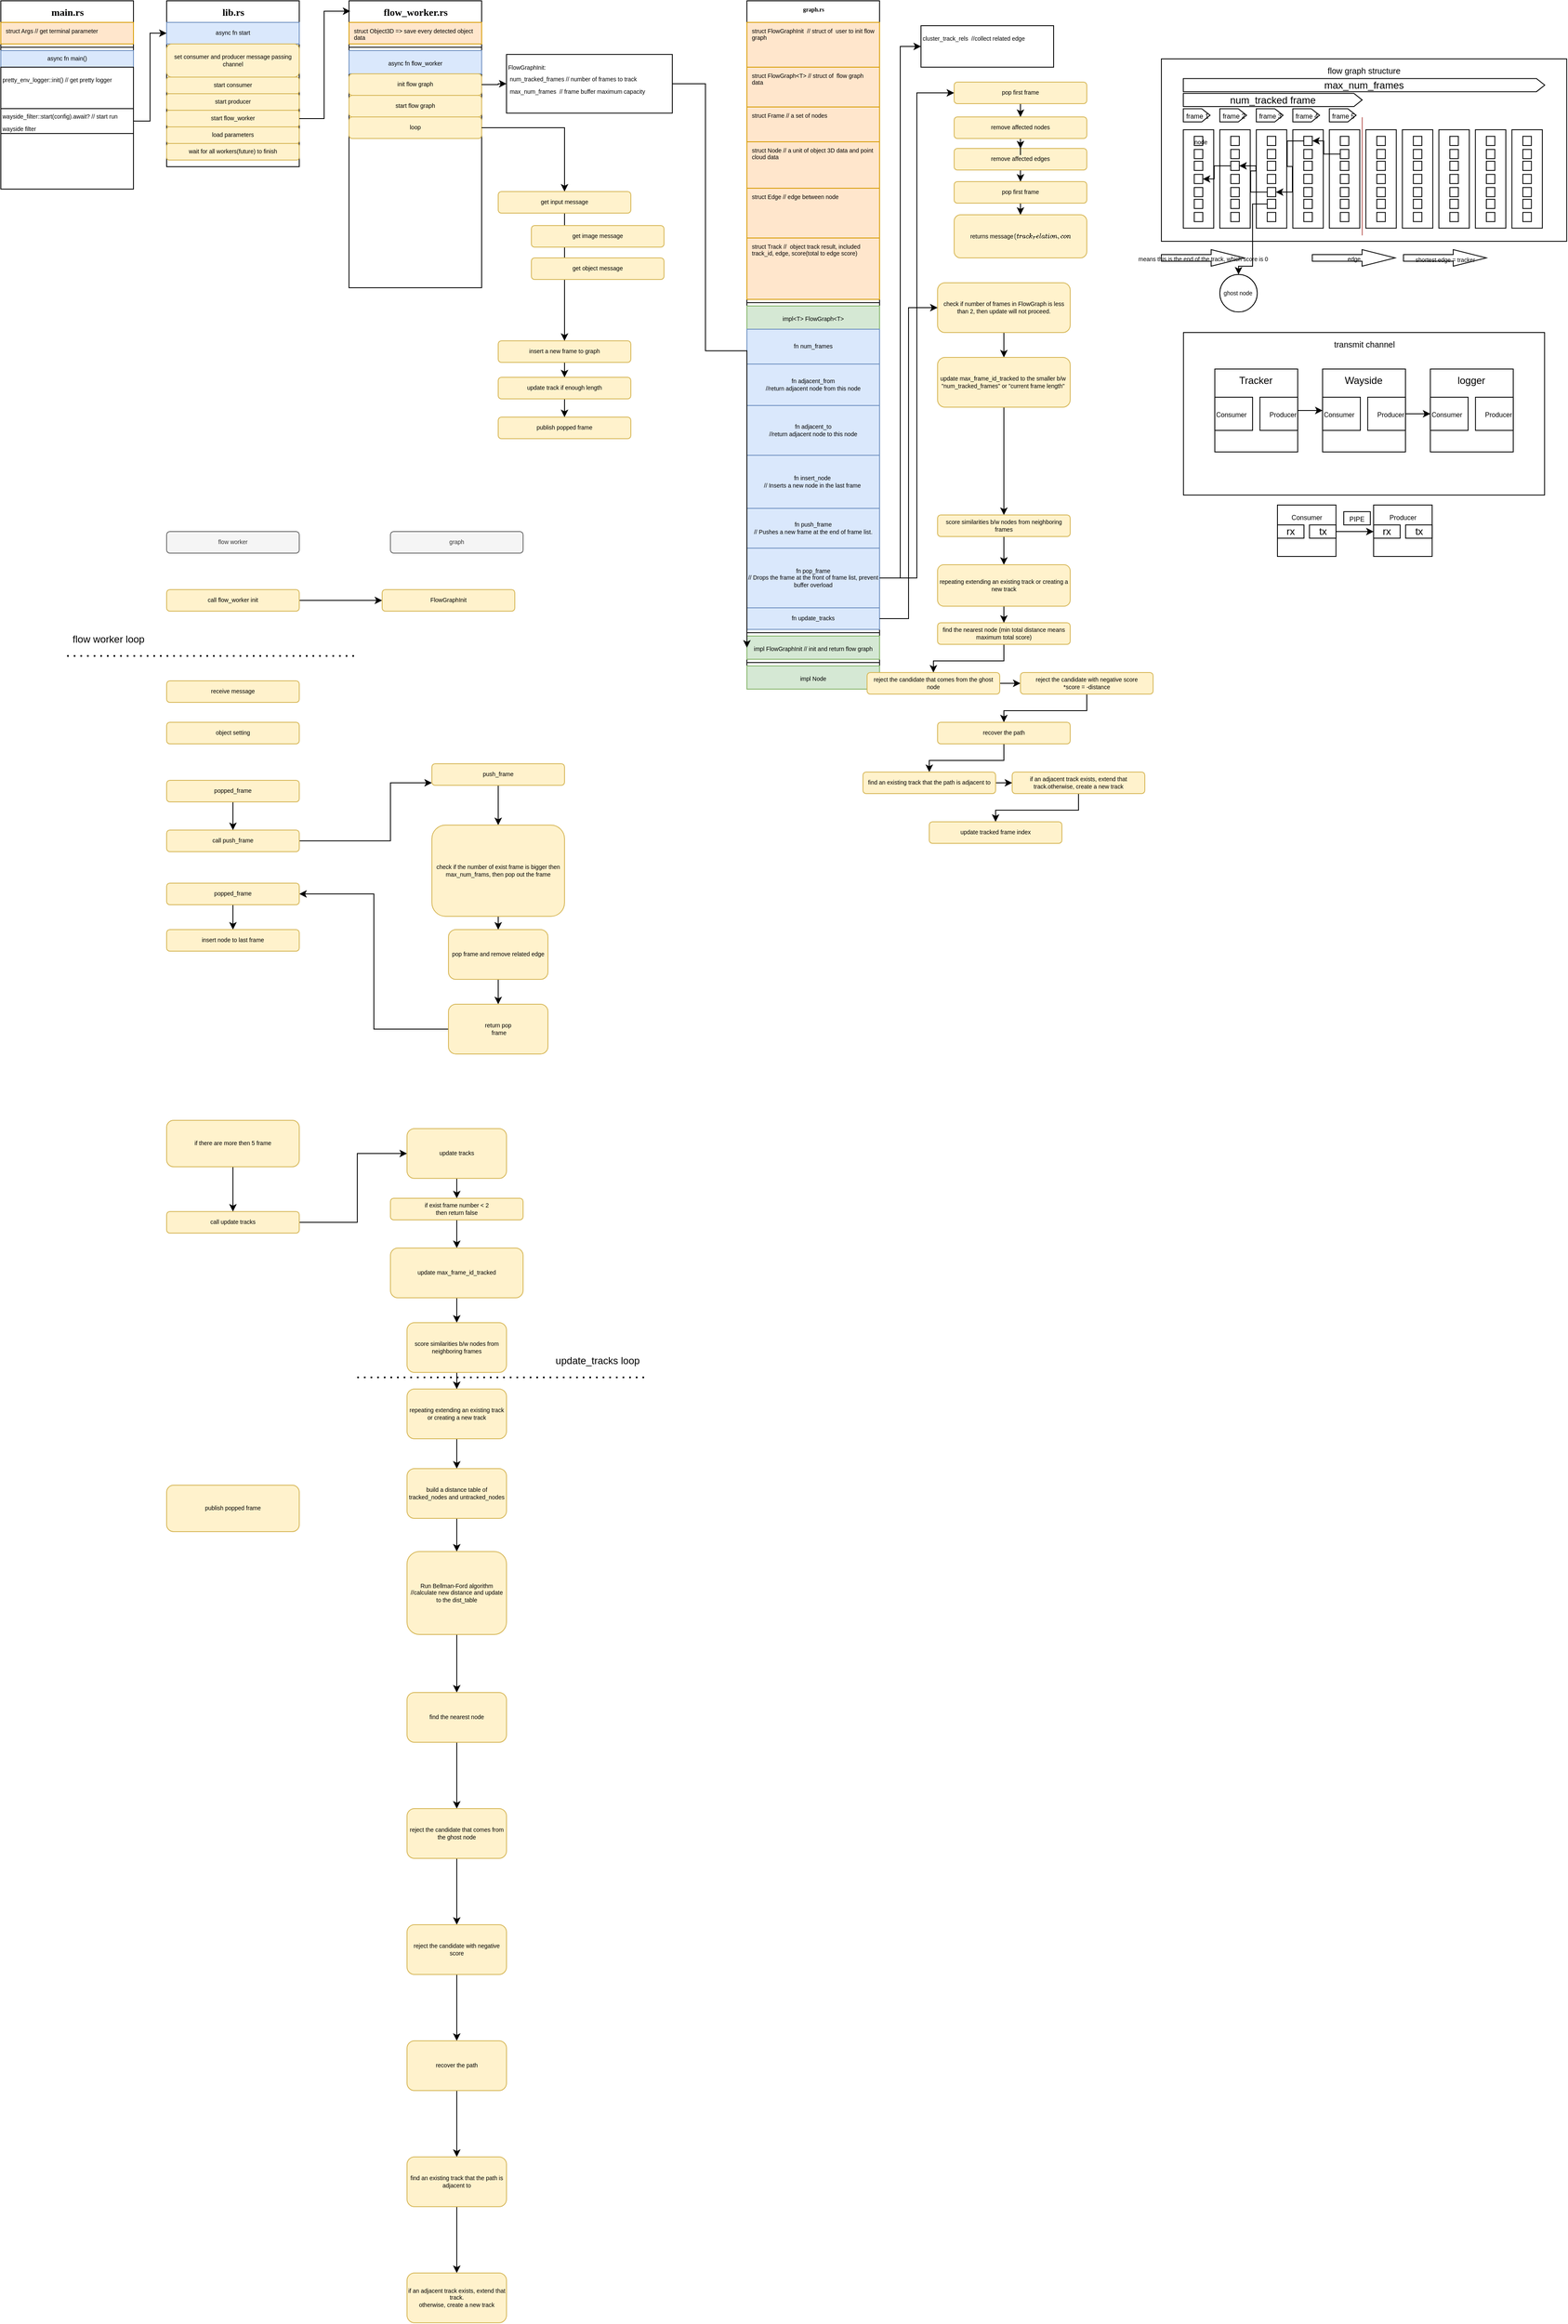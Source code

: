 <mxfile version="15.1.2" type="github" pages="2">
  <diagram name="wayside-filter" id="9f46799a-70d6-7492-0946-bef42562c5a5">
    <mxGraphModel dx="920" dy="513" grid="1" gridSize="10" guides="1" tooltips="1" connect="1" arrows="1" fold="1" page="1" pageScale="1" pageWidth="1100" pageHeight="850" background="none" math="0" shadow="0">
      <root>
        <mxCell id="0" />
        <mxCell id="1" parent="0" />
        <mxCell id="78961159f06e98e8-17" value="&lt;font style=&quot;font-size: 12px&quot;&gt;main.rs&lt;/font&gt;" style="swimlane;html=1;fontStyle=1;align=center;verticalAlign=top;childLayout=stackLayout;horizontal=1;startSize=26;horizontalStack=0;resizeParent=1;resizeLast=0;collapsible=1;marginBottom=0;swimlaneFillColor=#ffffff;rounded=0;shadow=0;comic=0;labelBackgroundColor=none;strokeWidth=1;fillColor=none;fontFamily=Verdana;fontSize=7;" parent="1" vertex="1">
          <mxGeometry x="30" y="30" width="160" height="227" as="geometry" />
        </mxCell>
        <mxCell id="78961159f06e98e8-21" value="struct Args // get terminal parameter&amp;nbsp;" style="text;html=1;strokeColor=#d79b00;fillColor=#ffe6cc;align=left;verticalAlign=top;spacingLeft=4;spacingRight=4;whiteSpace=wrap;overflow=hidden;rotatable=0;points=[[0,0.5],[1,0.5]];portConstraint=eastwest;fontSize=7;" parent="78961159f06e98e8-17" vertex="1">
          <mxGeometry y="26" width="160" height="26" as="geometry" />
        </mxCell>
        <mxCell id="3UPYBKitPrsgGl5lzxsW-34" value="" style="line;html=1;strokeWidth=1;fillColor=none;align=left;verticalAlign=middle;spacingTop=-1;spacingLeft=3;spacingRight=3;rotatable=0;labelPosition=right;points=[];portConstraint=eastwest;fontSize=7;" parent="78961159f06e98e8-17" vertex="1">
          <mxGeometry y="52" width="160" height="8" as="geometry" />
        </mxCell>
        <mxCell id="3UPYBKitPrsgGl5lzxsW-35" value="async fn main()" style="text;html=1;strokeColor=#6c8ebf;fillColor=#dae8fc;align=center;verticalAlign=middle;spacingLeft=4;spacingRight=4;whiteSpace=wrap;overflow=hidden;rotatable=0;points=[[0,0.5],[1,0.5]];portConstraint=eastwest;fontSize=7;" parent="78961159f06e98e8-17" vertex="1">
          <mxGeometry y="60" width="160" height="20" as="geometry" />
        </mxCell>
        <mxCell id="29-Z4qrgR_D6u8nwP7Dn-55" value="&lt;font style=&quot;font-size: 7px&quot;&gt;pretty_env_logger::init() // get pretty logge&lt;/font&gt;&lt;span style=&quot;font-size: 7px&quot;&gt;r&lt;/span&gt;&lt;span style=&quot;font-family: &amp;#34;helvetica&amp;#34; ; font-size: 7px&quot;&gt;&lt;br&gt;&lt;/span&gt;" style="rounded=0;whiteSpace=wrap;html=1;align=left;verticalAlign=top;" parent="78961159f06e98e8-17" vertex="1">
          <mxGeometry y="80" width="160" height="50" as="geometry" />
        </mxCell>
        <mxCell id="29-Z4qrgR_D6u8nwP7Dn-56" value="&lt;span style=&quot;font-size: 7px&quot;&gt;wayside_filter::start(config).await?&amp;nbsp;// start run wayside filter&lt;/span&gt;&lt;span style=&quot;font-family: &amp;#34;helvetica&amp;#34; ; font-size: 7px&quot;&gt;&lt;br&gt;&lt;/span&gt;" style="rounded=0;whiteSpace=wrap;html=1;align=left;verticalAlign=middle;" parent="78961159f06e98e8-17" vertex="1">
          <mxGeometry y="130" width="160" height="30" as="geometry" />
        </mxCell>
        <mxCell id="3UPYBKitPrsgGl5lzxsW-1" value="&lt;font style=&quot;font-size: 12px&quot;&gt;lib.rs&lt;/font&gt;" style="swimlane;html=1;fontStyle=1;align=center;verticalAlign=top;childLayout=stackLayout;horizontal=1;startSize=26;horizontalStack=0;resizeParent=1;resizeLast=0;collapsible=1;marginBottom=0;swimlaneFillColor=#ffffff;rounded=0;shadow=0;comic=0;labelBackgroundColor=none;strokeWidth=1;fillColor=none;fontFamily=Verdana;fontSize=7;" parent="1" vertex="1">
          <mxGeometry x="230" y="30" width="160" height="200" as="geometry">
            <mxRectangle x="280" y="40" width="60" height="26" as="alternateBounds" />
          </mxGeometry>
        </mxCell>
        <mxCell id="3UPYBKitPrsgGl5lzxsW-37" value="async fn start" style="text;html=1;strokeColor=#6c8ebf;fillColor=#dae8fc;align=center;verticalAlign=middle;spacingLeft=4;spacingRight=4;whiteSpace=wrap;overflow=hidden;rotatable=0;points=[[0,0.5],[1,0.5]];portConstraint=eastwest;fontSize=7;" parent="3UPYBKitPrsgGl5lzxsW-1" vertex="1">
          <mxGeometry y="26" width="160" height="26" as="geometry" />
        </mxCell>
        <mxCell id="3UPYBKitPrsgGl5lzxsW-42" value="set consumer and producer message passing channel" style="rounded=1;whiteSpace=wrap;html=1;shadow=0;fontSize=7;align=center;verticalAlign=middle;fillColor=#fff2cc;strokeColor=#d6b656;" parent="3UPYBKitPrsgGl5lzxsW-1" vertex="1">
          <mxGeometry y="52" width="160" height="40" as="geometry" />
        </mxCell>
        <mxCell id="3UPYBKitPrsgGl5lzxsW-44" value="start consumer" style="rounded=1;whiteSpace=wrap;html=1;shadow=0;fontSize=7;align=center;verticalAlign=middle;fillColor=#fff2cc;strokeColor=#d6b656;" parent="3UPYBKitPrsgGl5lzxsW-1" vertex="1">
          <mxGeometry y="92" width="160" height="20" as="geometry" />
        </mxCell>
        <mxCell id="3UPYBKitPrsgGl5lzxsW-45" value="start producer" style="rounded=1;whiteSpace=wrap;html=1;shadow=0;fontSize=7;align=center;verticalAlign=middle;fillColor=#fff2cc;strokeColor=#d6b656;" parent="3UPYBKitPrsgGl5lzxsW-1" vertex="1">
          <mxGeometry y="112" width="160" height="20" as="geometry" />
        </mxCell>
        <mxCell id="3UPYBKitPrsgGl5lzxsW-48" value="start flow_worker" style="rounded=1;whiteSpace=wrap;html=1;shadow=0;fontSize=7;align=center;verticalAlign=middle;fillColor=#fff2cc;strokeColor=#d6b656;" parent="3UPYBKitPrsgGl5lzxsW-1" vertex="1">
          <mxGeometry y="132" width="160" height="20" as="geometry" />
        </mxCell>
        <mxCell id="3UPYBKitPrsgGl5lzxsW-50" value="load parameters" style="rounded=1;whiteSpace=wrap;html=1;shadow=0;fontSize=7;align=center;verticalAlign=middle;fillColor=#fff2cc;strokeColor=#d6b656;" parent="3UPYBKitPrsgGl5lzxsW-1" vertex="1">
          <mxGeometry y="152" width="160" height="20" as="geometry" />
        </mxCell>
        <mxCell id="3UPYBKitPrsgGl5lzxsW-52" value="wait for all workers(future) to finish" style="rounded=1;whiteSpace=wrap;html=1;shadow=0;fontSize=7;align=center;verticalAlign=middle;fillColor=#fff2cc;strokeColor=#d6b656;" parent="3UPYBKitPrsgGl5lzxsW-1" vertex="1">
          <mxGeometry y="172" width="160" height="20" as="geometry" />
        </mxCell>
        <mxCell id="3UPYBKitPrsgGl5lzxsW-10" value="graph.rs&lt;br style=&quot;font-size: 7px;&quot;&gt;" style="swimlane;html=1;fontStyle=1;align=center;verticalAlign=top;childLayout=stackLayout;horizontal=1;startSize=26;horizontalStack=0;resizeParent=1;resizeLast=0;collapsible=1;marginBottom=0;swimlaneFillColor=#ffffff;rounded=0;shadow=0;comic=0;labelBackgroundColor=none;strokeWidth=1;fillColor=none;fontFamily=Verdana;fontSize=7;" parent="1" vertex="1">
          <mxGeometry x="930" y="30" width="160" height="830" as="geometry" />
        </mxCell>
        <mxCell id="29-Z4qrgR_D6u8nwP7Dn-36" value="struct FlowGraphInit&amp;nbsp; // struct of&amp;nbsp; user to init flow graph" style="text;html=1;strokeColor=#d79b00;fillColor=#ffe6cc;align=left;verticalAlign=top;spacingLeft=4;spacingRight=4;whiteSpace=wrap;overflow=hidden;rotatable=0;points=[[0,0.5],[1,0.5]];portConstraint=eastwest;fontSize=7;" parent="3UPYBKitPrsgGl5lzxsW-10" vertex="1">
          <mxGeometry y="26" width="160" height="54" as="geometry" />
        </mxCell>
        <mxCell id="29-Z4qrgR_D6u8nwP7Dn-35" value="struct FlowGraph&amp;lt;T&amp;gt; // struct of&amp;nbsp; flow graph data" style="text;html=1;strokeColor=#d79b00;fillColor=#ffe6cc;align=left;verticalAlign=top;spacingLeft=4;spacingRight=4;whiteSpace=wrap;overflow=hidden;rotatable=0;points=[[0,0.5],[1,0.5]];portConstraint=eastwest;fontSize=7;" parent="3UPYBKitPrsgGl5lzxsW-10" vertex="1">
          <mxGeometry y="80" width="160" height="48" as="geometry" />
        </mxCell>
        <mxCell id="29-Z4qrgR_D6u8nwP7Dn-37" value="struct Frame // a set of nodes" style="text;html=1;strokeColor=#d79b00;fillColor=#ffe6cc;align=left;verticalAlign=top;spacingLeft=4;spacingRight=4;whiteSpace=wrap;overflow=hidden;rotatable=0;points=[[0,0.5],[1,0.5]];portConstraint=eastwest;fontSize=7;" parent="3UPYBKitPrsgGl5lzxsW-10" vertex="1">
          <mxGeometry y="128" width="160" height="42" as="geometry" />
        </mxCell>
        <mxCell id="29-Z4qrgR_D6u8nwP7Dn-38" value="struct Node // a unit of object 3D data and point cloud data&amp;nbsp;" style="text;html=1;strokeColor=#d79b00;fillColor=#ffe6cc;align=left;verticalAlign=top;spacingLeft=4;spacingRight=4;whiteSpace=wrap;overflow=hidden;rotatable=0;points=[[0,0.5],[1,0.5]];portConstraint=eastwest;fontSize=7;" parent="3UPYBKitPrsgGl5lzxsW-10" vertex="1">
          <mxGeometry y="170" width="160" height="56" as="geometry" />
        </mxCell>
        <mxCell id="29-Z4qrgR_D6u8nwP7Dn-39" value="struct Edge // edge between node" style="text;html=1;strokeColor=#d79b00;fillColor=#ffe6cc;align=left;verticalAlign=top;spacingLeft=4;spacingRight=4;whiteSpace=wrap;overflow=hidden;rotatable=0;points=[[0,0.5],[1,0.5]];portConstraint=eastwest;fontSize=7;" parent="3UPYBKitPrsgGl5lzxsW-10" vertex="1">
          <mxGeometry y="226" width="160" height="60" as="geometry" />
        </mxCell>
        <mxCell id="29-Z4qrgR_D6u8nwP7Dn-40" value="struct Track //&amp;nbsp; object track result, included track_id, edge, score(total to edge score)&lt;br&gt;&amp;nbsp;&amp;nbsp;" style="text;html=1;strokeColor=#d79b00;fillColor=#ffe6cc;align=left;verticalAlign=top;spacingLeft=4;spacingRight=4;whiteSpace=wrap;overflow=hidden;rotatable=0;points=[[0,0.5],[1,0.5]];portConstraint=eastwest;fontSize=7;" parent="3UPYBKitPrsgGl5lzxsW-10" vertex="1">
          <mxGeometry y="286" width="160" height="74" as="geometry" />
        </mxCell>
        <mxCell id="29-Z4qrgR_D6u8nwP7Dn-43" value="" style="line;html=1;strokeWidth=1;fillColor=none;align=left;verticalAlign=middle;spacingTop=-1;spacingLeft=3;spacingRight=3;rotatable=0;labelPosition=right;points=[];portConstraint=eastwest;fontSize=7;" parent="3UPYBKitPrsgGl5lzxsW-10" vertex="1">
          <mxGeometry y="360" width="160" height="8" as="geometry" />
        </mxCell>
        <mxCell id="29-Z4qrgR_D6u8nwP7Dn-41" value="&lt;div style=&quot;text-align: left&quot;&gt;&lt;span style=&quot;font-size: 7px&quot;&gt;impl&amp;lt;T&amp;gt; FlowGraph&amp;lt;T&amp;gt;&lt;/span&gt;&lt;/div&gt;" style="rounded=0;whiteSpace=wrap;html=1;fillColor=#d5e8d4;strokeColor=#82b366;" parent="3UPYBKitPrsgGl5lzxsW-10" vertex="1">
          <mxGeometry y="368" width="160" height="28" as="geometry" />
        </mxCell>
        <mxCell id="29-Z4qrgR_D6u8nwP7Dn-46" value="fn num_frames" style="rounded=1;whiteSpace=wrap;html=1;shadow=0;fontSize=7;align=center;verticalAlign=middle;fillColor=#dae8fc;strokeColor=#6c8ebf;arcSize=0;" parent="3UPYBKitPrsgGl5lzxsW-10" vertex="1">
          <mxGeometry y="396" width="160" height="42" as="geometry" />
        </mxCell>
        <mxCell id="29-Z4qrgR_D6u8nwP7Dn-47" value="fn&amp;nbsp;adjacent_from &lt;br&gt;//return adjacent node from this node" style="rounded=1;whiteSpace=wrap;html=1;shadow=0;fontSize=7;align=center;verticalAlign=middle;fillColor=#dae8fc;strokeColor=#6c8ebf;arcSize=0;" parent="3UPYBKitPrsgGl5lzxsW-10" vertex="1">
          <mxGeometry y="438" width="160" height="50" as="geometry" />
        </mxCell>
        <mxCell id="29-Z4qrgR_D6u8nwP7Dn-48" value="fn&amp;nbsp;adjacent_to &lt;br&gt;//return adjacent node to this node" style="rounded=1;whiteSpace=wrap;html=1;shadow=0;fontSize=7;align=center;verticalAlign=middle;fillColor=#dae8fc;strokeColor=#6c8ebf;arcSize=0;" parent="3UPYBKitPrsgGl5lzxsW-10" vertex="1">
          <mxGeometry y="488" width="160" height="60" as="geometry" />
        </mxCell>
        <mxCell id="29-Z4qrgR_D6u8nwP7Dn-49" value="fn insert_node&amp;nbsp;&lt;br&gt;// Inserts a new node in the last frame&amp;nbsp;" style="rounded=1;whiteSpace=wrap;html=1;shadow=0;fontSize=7;align=center;verticalAlign=middle;fillColor=#dae8fc;strokeColor=#6c8ebf;arcSize=0;" parent="3UPYBKitPrsgGl5lzxsW-10" vertex="1">
          <mxGeometry y="548" width="160" height="64" as="geometry" />
        </mxCell>
        <mxCell id="29-Z4qrgR_D6u8nwP7Dn-50" value="fn push_frame&lt;br&gt;// Pushes a new frame at the end of frame list." style="rounded=1;whiteSpace=wrap;html=1;shadow=0;fontSize=7;align=center;verticalAlign=middle;fillColor=#dae8fc;strokeColor=#6c8ebf;arcSize=0;" parent="3UPYBKitPrsgGl5lzxsW-10" vertex="1">
          <mxGeometry y="612" width="160" height="48" as="geometry" />
        </mxCell>
        <mxCell id="29-Z4qrgR_D6u8nwP7Dn-51" value="fn pop_frame&lt;br&gt;// Drops the frame at the front of frame list, prevent buffer overload" style="rounded=1;whiteSpace=wrap;html=1;shadow=0;fontSize=7;align=center;verticalAlign=middle;fillColor=#dae8fc;strokeColor=#6c8ebf;arcSize=0;" parent="3UPYBKitPrsgGl5lzxsW-10" vertex="1">
          <mxGeometry y="660" width="160" height="72" as="geometry" />
        </mxCell>
        <mxCell id="29-Z4qrgR_D6u8nwP7Dn-52" value="fn update_tracks" style="rounded=1;whiteSpace=wrap;html=1;shadow=0;fontSize=7;align=center;verticalAlign=middle;fillColor=#dae8fc;strokeColor=#6c8ebf;arcSize=0;" parent="3UPYBKitPrsgGl5lzxsW-10" vertex="1">
          <mxGeometry y="732" width="160" height="26" as="geometry" />
        </mxCell>
        <mxCell id="29-Z4qrgR_D6u8nwP7Dn-53" value="" style="line;html=1;strokeWidth=1;fillColor=none;align=left;verticalAlign=middle;spacingTop=-1;spacingLeft=3;spacingRight=3;rotatable=0;labelPosition=right;points=[];portConstraint=eastwest;fontSize=7;" parent="3UPYBKitPrsgGl5lzxsW-10" vertex="1">
          <mxGeometry y="758" width="160" height="8" as="geometry" />
        </mxCell>
        <mxCell id="29-Z4qrgR_D6u8nwP7Dn-28" value="&lt;span style=&quot;font-size: 7px ; text-align: left&quot;&gt;impl FlowGraphInit // init and return flow graph&lt;/span&gt;" style="rounded=0;whiteSpace=wrap;html=1;fillColor=#d5e8d4;strokeColor=#82b366;" parent="3UPYBKitPrsgGl5lzxsW-10" vertex="1">
          <mxGeometry y="766" width="160" height="28" as="geometry" />
        </mxCell>
        <mxCell id="dE1hlOdc9wPIQpugkxxg-1" value="" style="line;html=1;strokeWidth=1;fillColor=none;align=left;verticalAlign=middle;spacingTop=-1;spacingLeft=3;spacingRight=3;rotatable=0;labelPosition=right;points=[];portConstraint=eastwest;fontSize=7;" parent="3UPYBKitPrsgGl5lzxsW-10" vertex="1">
          <mxGeometry y="794" width="160" height="8" as="geometry" />
        </mxCell>
        <mxCell id="29-Z4qrgR_D6u8nwP7Dn-54" value="&lt;div style=&quot;text-align: left&quot;&gt;&lt;span style=&quot;font-size: 7px&quot;&gt;impl Node&lt;/span&gt;&lt;br&gt;&lt;/div&gt;" style="rounded=0;whiteSpace=wrap;html=1;fillColor=#d5e8d4;strokeColor=#82b366;" parent="3UPYBKitPrsgGl5lzxsW-10" vertex="1">
          <mxGeometry y="802" width="160" height="28" as="geometry" />
        </mxCell>
        <mxCell id="3UPYBKitPrsgGl5lzxsW-19" value="&lt;font style=&quot;font-size: 12px&quot;&gt;flow_worker.rs&lt;/font&gt;" style="swimlane;html=1;fontStyle=1;align=center;verticalAlign=top;childLayout=stackLayout;horizontal=1;startSize=26;horizontalStack=0;resizeParent=1;resizeLast=0;collapsible=1;marginBottom=0;swimlaneFillColor=#ffffff;rounded=0;shadow=0;comic=0;labelBackgroundColor=none;strokeWidth=1;fillColor=none;fontFamily=Verdana;fontSize=7;" parent="1" vertex="1">
          <mxGeometry x="450" y="30" width="160" height="346" as="geometry">
            <mxRectangle x="580" y="40" width="110" height="26" as="alternateBounds" />
          </mxGeometry>
        </mxCell>
        <mxCell id="3UPYBKitPrsgGl5lzxsW-20" value="struct Object3D =&amp;gt; save every detected object data" style="text;html=1;strokeColor=#d79b00;fillColor=#ffe6cc;align=left;verticalAlign=top;spacingLeft=4;spacingRight=4;whiteSpace=wrap;overflow=hidden;rotatable=0;points=[[0,0.5],[1,0.5]];portConstraint=eastwest;fontSize=7;" parent="3UPYBKitPrsgGl5lzxsW-19" vertex="1">
          <mxGeometry y="26" width="160" height="26" as="geometry" />
        </mxCell>
        <mxCell id="29-Z4qrgR_D6u8nwP7Dn-44" value="" style="line;html=1;strokeWidth=1;fillColor=none;align=left;verticalAlign=middle;spacingTop=-1;spacingLeft=3;spacingRight=3;rotatable=0;labelPosition=right;points=[];portConstraint=eastwest;fontSize=7;" parent="3UPYBKitPrsgGl5lzxsW-19" vertex="1">
          <mxGeometry y="52" width="160" height="8" as="geometry" />
        </mxCell>
        <mxCell id="29-Z4qrgR_D6u8nwP7Dn-22" value="&lt;span style=&quot;font-size: 7px&quot;&gt;async fn&amp;nbsp;&lt;/span&gt;&lt;span style=&quot;font-family: &amp;#34;helvetica&amp;#34; ; font-size: 7px&quot;&gt;flow_worker&lt;/span&gt;" style="rounded=0;whiteSpace=wrap;html=1;fillColor=#dae8fc;strokeColor=#6c8ebf;" parent="3UPYBKitPrsgGl5lzxsW-19" vertex="1">
          <mxGeometry y="60" width="160" height="28" as="geometry" />
        </mxCell>
        <mxCell id="3UPYBKitPrsgGl5lzxsW-65" value="init flow graph" style="rounded=1;whiteSpace=wrap;html=1;shadow=0;fontSize=7;align=center;verticalAlign=middle;fillColor=#fff2cc;strokeColor=#d6b656;" parent="3UPYBKitPrsgGl5lzxsW-19" vertex="1">
          <mxGeometry y="88" width="160" height="26" as="geometry" />
        </mxCell>
        <mxCell id="3UPYBKitPrsgGl5lzxsW-58" value="start flow graph" style="rounded=1;whiteSpace=wrap;html=1;shadow=0;fontSize=7;align=center;verticalAlign=middle;fillColor=#fff2cc;strokeColor=#d6b656;" parent="3UPYBKitPrsgGl5lzxsW-19" vertex="1">
          <mxGeometry y="114" width="160" height="26" as="geometry" />
        </mxCell>
        <mxCell id="dE1hlOdc9wPIQpugkxxg-189" value="loop" style="rounded=1;whiteSpace=wrap;html=1;shadow=0;fontSize=7;align=center;verticalAlign=middle;fillColor=#fff2cc;strokeColor=#d6b656;" parent="3UPYBKitPrsgGl5lzxsW-19" vertex="1">
          <mxGeometry y="140" width="160" height="26" as="geometry" />
        </mxCell>
        <mxCell id="3UPYBKitPrsgGl5lzxsW-39" style="edgeStyle=orthogonalEdgeStyle;rounded=0;orthogonalLoop=1;jettySize=auto;html=1;exitX=1;exitY=0.5;exitDx=0;exitDy=0;entryX=0;entryY=0.5;entryDx=0;entryDy=0;fontSize=7;" parent="1" source="29-Z4qrgR_D6u8nwP7Dn-56" target="3UPYBKitPrsgGl5lzxsW-37" edge="1">
          <mxGeometry relative="1" as="geometry">
            <mxPoint x="220" y="237.0" as="sourcePoint" />
          </mxGeometry>
        </mxCell>
        <mxCell id="3UPYBKitPrsgGl5lzxsW-55" style="edgeStyle=orthogonalEdgeStyle;rounded=0;orthogonalLoop=1;jettySize=auto;html=1;entryX=0.01;entryY=0.036;entryDx=0;entryDy=0;entryPerimeter=0;fontSize=7;" parent="1" source="3UPYBKitPrsgGl5lzxsW-48" target="3UPYBKitPrsgGl5lzxsW-19" edge="1">
          <mxGeometry relative="1" as="geometry" />
        </mxCell>
        <mxCell id="29-Z4qrgR_D6u8nwP7Dn-29" style="edgeStyle=orthogonalEdgeStyle;rounded=0;orthogonalLoop=1;jettySize=auto;html=1;exitX=1;exitY=0.5;exitDx=0;exitDy=0;entryX=0;entryY=0.5;entryDx=0;entryDy=0;" parent="1" source="29-Z4qrgR_D6u8nwP7Dn-24" target="29-Z4qrgR_D6u8nwP7Dn-28" edge="1">
          <mxGeometry relative="1" as="geometry">
            <Array as="points">
              <mxPoint x="880" y="130" />
              <mxPoint x="880" y="452" />
            </Array>
          </mxGeometry>
        </mxCell>
        <mxCell id="29-Z4qrgR_D6u8nwP7Dn-24" value="&lt;font face=&quot;helvetica&quot;&gt;&lt;span style=&quot;font-size: 7px&quot;&gt;FlowGraphInit:&lt;/span&gt;&lt;/font&gt;&lt;br&gt;&lt;font face=&quot;helvetica&quot;&gt;&lt;span style=&quot;font-size: 7px&quot;&gt;&lt;span style=&quot;white-space: pre&quot;&gt; &lt;/span&gt;num_tracked_frames // number of frames to track&amp;nbsp;&lt;/span&gt;&lt;/font&gt;&lt;br&gt;&lt;span style=&quot;font-family: &amp;#34;helvetica&amp;#34; ; font-size: 7px&quot;&gt;&lt;span style=&quot;white-space: pre&quot;&gt; &lt;/span&gt;max_num_frames&amp;nbsp; // frame buffer maximum capacity&lt;/span&gt;&lt;span style=&quot;font-family: &amp;#34;helvetica&amp;#34; ; font-size: 7px&quot;&gt;&lt;br&gt;&lt;/span&gt;" style="rounded=0;whiteSpace=wrap;html=1;align=left;verticalAlign=top;" parent="1" vertex="1">
          <mxGeometry x="640" y="94.63" width="200" height="70.75" as="geometry" />
        </mxCell>
        <mxCell id="29-Z4qrgR_D6u8nwP7Dn-27" style="edgeStyle=orthogonalEdgeStyle;rounded=0;orthogonalLoop=1;jettySize=auto;html=1;" parent="1" source="3UPYBKitPrsgGl5lzxsW-65" target="29-Z4qrgR_D6u8nwP7Dn-24" edge="1">
          <mxGeometry relative="1" as="geometry" />
        </mxCell>
        <mxCell id="dE1hlOdc9wPIQpugkxxg-11" style="edgeStyle=orthogonalEdgeStyle;rounded=0;orthogonalLoop=1;jettySize=auto;html=1;" parent="1" source="dE1hlOdc9wPIQpugkxxg-2" target="dE1hlOdc9wPIQpugkxxg-5" edge="1">
          <mxGeometry relative="1" as="geometry" />
        </mxCell>
        <mxCell id="dE1hlOdc9wPIQpugkxxg-2" value="pop first frame" style="rounded=1;whiteSpace=wrap;html=1;shadow=0;fontSize=7;align=center;verticalAlign=middle;fillColor=#fff2cc;strokeColor=#d6b656;" parent="1" vertex="1">
          <mxGeometry x="1180" y="128" width="160" height="26" as="geometry" />
        </mxCell>
        <mxCell id="dE1hlOdc9wPIQpugkxxg-3" style="edgeStyle=orthogonalEdgeStyle;rounded=0;orthogonalLoop=1;jettySize=auto;html=1;entryX=0;entryY=0.5;entryDx=0;entryDy=0;" parent="1" source="29-Z4qrgR_D6u8nwP7Dn-51" target="dE1hlOdc9wPIQpugkxxg-2" edge="1">
          <mxGeometry relative="1" as="geometry" />
        </mxCell>
        <mxCell id="dE1hlOdc9wPIQpugkxxg-13" style="edgeStyle=orthogonalEdgeStyle;rounded=0;orthogonalLoop=1;jettySize=auto;html=1;entryX=0.5;entryY=0;entryDx=0;entryDy=0;" parent="1" source="dE1hlOdc9wPIQpugkxxg-4" target="dE1hlOdc9wPIQpugkxxg-6" edge="1">
          <mxGeometry relative="1" as="geometry" />
        </mxCell>
        <mxCell id="dE1hlOdc9wPIQpugkxxg-4" value="remove affected edges" style="rounded=1;whiteSpace=wrap;html=1;shadow=0;fontSize=7;align=center;verticalAlign=middle;fillColor=#fff2cc;strokeColor=#d6b656;" parent="1" vertex="1">
          <mxGeometry x="1180" y="208" width="160" height="26" as="geometry" />
        </mxCell>
        <mxCell id="dE1hlOdc9wPIQpugkxxg-15" style="edgeStyle=orthogonalEdgeStyle;rounded=0;orthogonalLoop=1;jettySize=auto;html=1;entryX=0.5;entryY=0;entryDx=0;entryDy=0;" parent="1" source="dE1hlOdc9wPIQpugkxxg-5" target="dE1hlOdc9wPIQpugkxxg-4" edge="1">
          <mxGeometry relative="1" as="geometry" />
        </mxCell>
        <mxCell id="dE1hlOdc9wPIQpugkxxg-5" value="remove affected nodes" style="rounded=1;whiteSpace=wrap;html=1;shadow=0;fontSize=7;align=center;verticalAlign=middle;fillColor=#fff2cc;strokeColor=#d6b656;" parent="1" vertex="1">
          <mxGeometry x="1180" y="170" width="160" height="26" as="geometry" />
        </mxCell>
        <mxCell id="dE1hlOdc9wPIQpugkxxg-14" style="edgeStyle=orthogonalEdgeStyle;rounded=0;orthogonalLoop=1;jettySize=auto;html=1;entryX=0.5;entryY=0;entryDx=0;entryDy=0;" parent="1" source="dE1hlOdc9wPIQpugkxxg-6" target="dE1hlOdc9wPIQpugkxxg-10" edge="1">
          <mxGeometry relative="1" as="geometry" />
        </mxCell>
        <mxCell id="dE1hlOdc9wPIQpugkxxg-6" value="pop first frame" style="rounded=1;whiteSpace=wrap;html=1;shadow=0;fontSize=7;align=center;verticalAlign=middle;fillColor=#fff2cc;strokeColor=#d6b656;" parent="1" vertex="1">
          <mxGeometry x="1180" y="248" width="160" height="26" as="geometry" />
        </mxCell>
        <mxCell id="dE1hlOdc9wPIQpugkxxg-7" value="&lt;font style=&quot;font-size: 7px&quot;&gt;cluster_track_rels&amp;nbsp; //collect related edge&lt;/font&gt;" style="rounded=0;whiteSpace=wrap;html=1;align=left;verticalAlign=top;" parent="1" vertex="1">
          <mxGeometry x="1140" y="60" width="160" height="50" as="geometry" />
        </mxCell>
        <mxCell id="dE1hlOdc9wPIQpugkxxg-9" style="edgeStyle=orthogonalEdgeStyle;rounded=0;orthogonalLoop=1;jettySize=auto;html=1;entryX=0;entryY=0.5;entryDx=0;entryDy=0;" parent="1" source="29-Z4qrgR_D6u8nwP7Dn-51" target="dE1hlOdc9wPIQpugkxxg-7" edge="1">
          <mxGeometry relative="1" as="geometry" />
        </mxCell>
        <mxCell id="dE1hlOdc9wPIQpugkxxg-10" value="&lt;div&gt;returns message&lt;span&gt;`(track_relation, context)`&lt;/span&gt;&lt;/div&gt;" style="rounded=1;whiteSpace=wrap;html=1;shadow=0;fontSize=7;align=center;verticalAlign=middle;fillColor=#fff2cc;strokeColor=#d6b656;" parent="1" vertex="1">
          <mxGeometry x="1180" y="288" width="160" height="52" as="geometry" />
        </mxCell>
        <mxCell id="dE1hlOdc9wPIQpugkxxg-21" style="edgeStyle=orthogonalEdgeStyle;rounded=0;orthogonalLoop=1;jettySize=auto;html=1;entryX=0.5;entryY=0;entryDx=0;entryDy=0;" parent="1" source="dE1hlOdc9wPIQpugkxxg-17" target="dE1hlOdc9wPIQpugkxxg-19" edge="1">
          <mxGeometry relative="1" as="geometry" />
        </mxCell>
        <mxCell id="dE1hlOdc9wPIQpugkxxg-17" value="check if number of frames in FlowGraph is less than 2, then update will not proceed." style="rounded=1;whiteSpace=wrap;html=1;shadow=0;fontSize=7;align=center;verticalAlign=middle;fillColor=#fff2cc;strokeColor=#d6b656;" parent="1" vertex="1">
          <mxGeometry x="1160" y="370" width="160" height="60" as="geometry" />
        </mxCell>
        <mxCell id="dE1hlOdc9wPIQpugkxxg-18" style="edgeStyle=orthogonalEdgeStyle;rounded=0;orthogonalLoop=1;jettySize=auto;html=1;entryX=0;entryY=0.5;entryDx=0;entryDy=0;" parent="1" source="29-Z4qrgR_D6u8nwP7Dn-52" target="dE1hlOdc9wPIQpugkxxg-17" edge="1">
          <mxGeometry relative="1" as="geometry" />
        </mxCell>
        <mxCell id="dE1hlOdc9wPIQpugkxxg-22" style="edgeStyle=orthogonalEdgeStyle;rounded=0;orthogonalLoop=1;jettySize=auto;html=1;entryX=0.5;entryY=0;entryDx=0;entryDy=0;" parent="1" source="dE1hlOdc9wPIQpugkxxg-19" target="dE1hlOdc9wPIQpugkxxg-20" edge="1">
          <mxGeometry relative="1" as="geometry" />
        </mxCell>
        <mxCell id="dE1hlOdc9wPIQpugkxxg-19" value="update&amp;nbsp;max_frame_id_tracked to the smaller b/w&amp;nbsp; &quot;num_tracked_frames&quot; or &quot;current frame length&quot;&amp;nbsp;" style="rounded=1;whiteSpace=wrap;html=1;shadow=0;fontSize=7;align=center;verticalAlign=middle;fillColor=#fff2cc;strokeColor=#d6b656;" parent="1" vertex="1">
          <mxGeometry x="1160" y="460" width="160" height="60" as="geometry" />
        </mxCell>
        <mxCell id="dE1hlOdc9wPIQpugkxxg-25" style="edgeStyle=orthogonalEdgeStyle;rounded=0;orthogonalLoop=1;jettySize=auto;html=1;entryX=0.5;entryY=0;entryDx=0;entryDy=0;" parent="1" source="dE1hlOdc9wPIQpugkxxg-20" target="dE1hlOdc9wPIQpugkxxg-23" edge="1">
          <mxGeometry relative="1" as="geometry" />
        </mxCell>
        <mxCell id="dE1hlOdc9wPIQpugkxxg-20" value="score similarities b/w nodes from neighboring frames" style="rounded=1;whiteSpace=wrap;html=1;shadow=0;fontSize=7;align=center;verticalAlign=middle;fillColor=#fff2cc;strokeColor=#d6b656;" parent="1" vertex="1">
          <mxGeometry x="1160" y="650" width="160" height="26" as="geometry" />
        </mxCell>
        <mxCell id="dE1hlOdc9wPIQpugkxxg-27" style="edgeStyle=orthogonalEdgeStyle;rounded=0;orthogonalLoop=1;jettySize=auto;html=1;entryX=0.5;entryY=0;entryDx=0;entryDy=0;" parent="1" source="dE1hlOdc9wPIQpugkxxg-23" target="dE1hlOdc9wPIQpugkxxg-26" edge="1">
          <mxGeometry relative="1" as="geometry" />
        </mxCell>
        <mxCell id="dE1hlOdc9wPIQpugkxxg-23" value="repeating extending an existing track or creating a new track" style="rounded=1;whiteSpace=wrap;html=1;shadow=0;fontSize=7;align=center;verticalAlign=middle;fillColor=#fff2cc;strokeColor=#d6b656;" parent="1" vertex="1">
          <mxGeometry x="1160" y="710" width="160" height="50" as="geometry" />
        </mxCell>
        <mxCell id="dE1hlOdc9wPIQpugkxxg-30" style="edgeStyle=orthogonalEdgeStyle;rounded=0;orthogonalLoop=1;jettySize=auto;html=1;entryX=0.5;entryY=0;entryDx=0;entryDy=0;" parent="1" source="dE1hlOdc9wPIQpugkxxg-26" target="dE1hlOdc9wPIQpugkxxg-28" edge="1">
          <mxGeometry relative="1" as="geometry" />
        </mxCell>
        <mxCell id="dE1hlOdc9wPIQpugkxxg-26" value="find the nearest node (min total distance means maximum total score)" style="rounded=1;whiteSpace=wrap;html=1;shadow=0;fontSize=7;align=center;verticalAlign=middle;fillColor=#fff2cc;strokeColor=#d6b656;" parent="1" vertex="1">
          <mxGeometry x="1160" y="780" width="160" height="26" as="geometry" />
        </mxCell>
        <mxCell id="dE1hlOdc9wPIQpugkxxg-32" style="edgeStyle=orthogonalEdgeStyle;rounded=0;orthogonalLoop=1;jettySize=auto;html=1;entryX=0;entryY=0.5;entryDx=0;entryDy=0;" parent="1" source="dE1hlOdc9wPIQpugkxxg-28" target="dE1hlOdc9wPIQpugkxxg-29" edge="1">
          <mxGeometry relative="1" as="geometry" />
        </mxCell>
        <mxCell id="dE1hlOdc9wPIQpugkxxg-28" value="reject the candidate that comes from the ghost node" style="rounded=1;whiteSpace=wrap;html=1;shadow=0;fontSize=7;align=center;verticalAlign=middle;fillColor=#fff2cc;strokeColor=#d6b656;" parent="1" vertex="1">
          <mxGeometry x="1075" y="840" width="160" height="26" as="geometry" />
        </mxCell>
        <mxCell id="dE1hlOdc9wPIQpugkxxg-34" style="edgeStyle=orthogonalEdgeStyle;rounded=0;orthogonalLoop=1;jettySize=auto;html=1;entryX=0.5;entryY=0;entryDx=0;entryDy=0;" parent="1" source="dE1hlOdc9wPIQpugkxxg-29" target="dE1hlOdc9wPIQpugkxxg-33" edge="1">
          <mxGeometry relative="1" as="geometry" />
        </mxCell>
        <mxCell id="dE1hlOdc9wPIQpugkxxg-29" value="reject the candidate with negative score&lt;br&gt;*score = -distance" style="rounded=1;whiteSpace=wrap;html=1;shadow=0;fontSize=7;align=center;verticalAlign=middle;fillColor=#fff2cc;strokeColor=#d6b656;" parent="1" vertex="1">
          <mxGeometry x="1260" y="840" width="160" height="26" as="geometry" />
        </mxCell>
        <mxCell id="dE1hlOdc9wPIQpugkxxg-36" style="edgeStyle=orthogonalEdgeStyle;rounded=0;orthogonalLoop=1;jettySize=auto;html=1;entryX=0.5;entryY=0;entryDx=0;entryDy=0;" parent="1" source="dE1hlOdc9wPIQpugkxxg-33" target="dE1hlOdc9wPIQpugkxxg-35" edge="1">
          <mxGeometry relative="1" as="geometry" />
        </mxCell>
        <mxCell id="dE1hlOdc9wPIQpugkxxg-33" value="recover the path" style="rounded=1;whiteSpace=wrap;html=1;shadow=0;fontSize=7;align=center;verticalAlign=middle;fillColor=#fff2cc;strokeColor=#d6b656;" parent="1" vertex="1">
          <mxGeometry x="1160" y="900" width="160" height="26" as="geometry" />
        </mxCell>
        <mxCell id="dE1hlOdc9wPIQpugkxxg-38" style="edgeStyle=orthogonalEdgeStyle;rounded=0;orthogonalLoop=1;jettySize=auto;html=1;entryX=0;entryY=0.5;entryDx=0;entryDy=0;" parent="1" source="dE1hlOdc9wPIQpugkxxg-35" target="dE1hlOdc9wPIQpugkxxg-37" edge="1">
          <mxGeometry relative="1" as="geometry" />
        </mxCell>
        <mxCell id="dE1hlOdc9wPIQpugkxxg-35" value="find an existing track that the path is adjacent to" style="rounded=1;whiteSpace=wrap;html=1;shadow=0;fontSize=7;align=center;verticalAlign=middle;fillColor=#fff2cc;strokeColor=#d6b656;" parent="1" vertex="1">
          <mxGeometry x="1070" y="960" width="160" height="26" as="geometry" />
        </mxCell>
        <mxCell id="dE1hlOdc9wPIQpugkxxg-41" style="edgeStyle=orthogonalEdgeStyle;rounded=0;orthogonalLoop=1;jettySize=auto;html=1;entryX=0.5;entryY=0;entryDx=0;entryDy=0;" parent="1" source="dE1hlOdc9wPIQpugkxxg-37" target="dE1hlOdc9wPIQpugkxxg-40" edge="1">
          <mxGeometry relative="1" as="geometry" />
        </mxCell>
        <mxCell id="dE1hlOdc9wPIQpugkxxg-37" value="if an adjacent track exists, extend that track.otherwise, create a new track" style="rounded=1;whiteSpace=wrap;html=1;shadow=0;fontSize=7;align=center;verticalAlign=middle;fillColor=#fff2cc;strokeColor=#d6b656;" parent="1" vertex="1">
          <mxGeometry x="1250" y="960" width="160" height="26" as="geometry" />
        </mxCell>
        <mxCell id="dE1hlOdc9wPIQpugkxxg-40" value="update tracked frame index" style="rounded=1;whiteSpace=wrap;html=1;shadow=0;fontSize=7;align=center;verticalAlign=middle;fillColor=#fff2cc;strokeColor=#d6b656;" parent="1" vertex="1">
          <mxGeometry x="1150" y="1020" width="160" height="26" as="geometry" />
        </mxCell>
        <mxCell id="dE1hlOdc9wPIQpugkxxg-185" value="" style="group" parent="1" vertex="1" connectable="0">
          <mxGeometry x="1456.66" y="430" width="435.56" height="270" as="geometry" />
        </mxCell>
        <mxCell id="dE1hlOdc9wPIQpugkxxg-183" value="" style="group" parent="dE1hlOdc9wPIQpugkxxg-185" vertex="1" connectable="0">
          <mxGeometry x="113.34" y="208" width="186.62" height="62" as="geometry" />
        </mxCell>
        <mxCell id="dE1hlOdc9wPIQpugkxxg-182" value="&lt;font style=&quot;font-size: 8px&quot;&gt;Producer&lt;/font&gt;" style="rounded=0;whiteSpace=wrap;html=1;align=center;verticalAlign=top;" parent="dE1hlOdc9wPIQpugkxxg-183" vertex="1">
          <mxGeometry x="116" width="70.62" height="62" as="geometry" />
        </mxCell>
        <mxCell id="dE1hlOdc9wPIQpugkxxg-172" value="&lt;font style=&quot;font-size: 8px&quot;&gt;Consumer&lt;/font&gt;" style="rounded=0;whiteSpace=wrap;html=1;align=center;verticalAlign=top;" parent="dE1hlOdc9wPIQpugkxxg-183" vertex="1">
          <mxGeometry width="70.62" height="62" as="geometry" />
        </mxCell>
        <mxCell id="dE1hlOdc9wPIQpugkxxg-174" value="rx&lt;br&gt;" style="rounded=0;whiteSpace=wrap;html=1;align=center;verticalAlign=middle;" parent="dE1hlOdc9wPIQpugkxxg-183" vertex="1">
          <mxGeometry y="24" width="32" height="16" as="geometry" />
        </mxCell>
        <mxCell id="dE1hlOdc9wPIQpugkxxg-175" value="tx" style="rounded=0;whiteSpace=wrap;html=1;align=center;verticalAlign=middle;" parent="dE1hlOdc9wPIQpugkxxg-183" vertex="1">
          <mxGeometry x="38.62" y="24" width="32" height="16" as="geometry" />
        </mxCell>
        <mxCell id="dE1hlOdc9wPIQpugkxxg-176" value="rx&lt;br&gt;" style="rounded=0;whiteSpace=wrap;html=1;align=center;verticalAlign=middle;" parent="dE1hlOdc9wPIQpugkxxg-183" vertex="1">
          <mxGeometry x="116" y="24" width="32" height="16" as="geometry" />
        </mxCell>
        <mxCell id="dE1hlOdc9wPIQpugkxxg-180" style="edgeStyle=orthogonalEdgeStyle;rounded=0;orthogonalLoop=1;jettySize=auto;html=1;" parent="dE1hlOdc9wPIQpugkxxg-183" source="dE1hlOdc9wPIQpugkxxg-175" target="dE1hlOdc9wPIQpugkxxg-176" edge="1">
          <mxGeometry relative="1" as="geometry" />
        </mxCell>
        <mxCell id="dE1hlOdc9wPIQpugkxxg-177" value="tx" style="rounded=0;whiteSpace=wrap;html=1;align=center;verticalAlign=middle;" parent="dE1hlOdc9wPIQpugkxxg-183" vertex="1">
          <mxGeometry x="154.62" y="24" width="32" height="16" as="geometry" />
        </mxCell>
        <mxCell id="dE1hlOdc9wPIQpugkxxg-181" value="&lt;font style=&quot;font-size: 8px&quot;&gt;PIPE&lt;/font&gt;" style="rounded=0;whiteSpace=wrap;html=1;align=center;verticalAlign=middle;" parent="dE1hlOdc9wPIQpugkxxg-183" vertex="1">
          <mxGeometry x="80.0" y="8" width="32" height="16" as="geometry" />
        </mxCell>
        <mxCell id="dE1hlOdc9wPIQpugkxxg-184" value="" style="group" parent="dE1hlOdc9wPIQpugkxxg-185" vertex="1" connectable="0">
          <mxGeometry width="435.56" height="196" as="geometry" />
        </mxCell>
        <mxCell id="dE1hlOdc9wPIQpugkxxg-159" value="&lt;font size=&quot;1&quot;&gt;transmit channel&lt;/font&gt;" style="rounded=0;whiteSpace=wrap;html=1;align=center;verticalAlign=top;" parent="dE1hlOdc9wPIQpugkxxg-184" vertex="1">
          <mxGeometry width="435.56" height="196" as="geometry" />
        </mxCell>
        <mxCell id="dE1hlOdc9wPIQpugkxxg-160" value="Tracker" style="rounded=0;whiteSpace=wrap;html=1;align=center;verticalAlign=top;" parent="dE1hlOdc9wPIQpugkxxg-184" vertex="1">
          <mxGeometry x="37.78" y="44" width="100" height="100" as="geometry" />
        </mxCell>
        <mxCell id="dE1hlOdc9wPIQpugkxxg-161" value="Wayside" style="rounded=0;whiteSpace=wrap;html=1;align=center;verticalAlign=top;" parent="dE1hlOdc9wPIQpugkxxg-184" vertex="1">
          <mxGeometry x="167.78" y="44" width="100" height="100" as="geometry" />
        </mxCell>
        <mxCell id="dE1hlOdc9wPIQpugkxxg-169" style="edgeStyle=orthogonalEdgeStyle;rounded=0;orthogonalLoop=1;jettySize=auto;html=1;entryX=0;entryY=0.5;entryDx=0;entryDy=0;" parent="dE1hlOdc9wPIQpugkxxg-184" source="dE1hlOdc9wPIQpugkxxg-160" target="dE1hlOdc9wPIQpugkxxg-161" edge="1">
          <mxGeometry relative="1" as="geometry" />
        </mxCell>
        <mxCell id="dE1hlOdc9wPIQpugkxxg-162" value="logger" style="rounded=0;whiteSpace=wrap;html=1;align=center;verticalAlign=top;" parent="dE1hlOdc9wPIQpugkxxg-184" vertex="1">
          <mxGeometry x="297.78" y="44" width="100" height="100" as="geometry" />
        </mxCell>
        <mxCell id="dE1hlOdc9wPIQpugkxxg-163" value="&lt;font style=&quot;font-size: 8px&quot;&gt;Consumer&lt;/font&gt;" style="rounded=0;whiteSpace=wrap;html=1;align=left;verticalAlign=middle;" parent="dE1hlOdc9wPIQpugkxxg-184" vertex="1">
          <mxGeometry x="37.78" y="78" width="45.56" height="40" as="geometry" />
        </mxCell>
        <mxCell id="dE1hlOdc9wPIQpugkxxg-164" value="&lt;div&gt;&lt;span style=&quot;font-size: 8px&quot;&gt;Producer&lt;/span&gt;&lt;/div&gt;" style="rounded=0;whiteSpace=wrap;html=1;align=right;verticalAlign=middle;" parent="dE1hlOdc9wPIQpugkxxg-184" vertex="1">
          <mxGeometry x="92.22" y="78" width="45.56" height="40" as="geometry" />
        </mxCell>
        <mxCell id="dE1hlOdc9wPIQpugkxxg-165" value="&lt;font style=&quot;font-size: 8px&quot;&gt;Consumer&lt;/font&gt;" style="rounded=0;whiteSpace=wrap;html=1;align=left;verticalAlign=middle;" parent="dE1hlOdc9wPIQpugkxxg-184" vertex="1">
          <mxGeometry x="167.78" y="78" width="45.56" height="40" as="geometry" />
        </mxCell>
        <mxCell id="dE1hlOdc9wPIQpugkxxg-166" value="&lt;div&gt;&lt;span style=&quot;font-size: 8px&quot;&gt;Producer&lt;/span&gt;&lt;/div&gt;" style="rounded=0;whiteSpace=wrap;html=1;align=right;verticalAlign=middle;" parent="dE1hlOdc9wPIQpugkxxg-184" vertex="1">
          <mxGeometry x="222.22" y="78" width="45.56" height="40" as="geometry" />
        </mxCell>
        <mxCell id="dE1hlOdc9wPIQpugkxxg-167" value="&lt;font style=&quot;font-size: 8px&quot;&gt;Consumer&lt;/font&gt;" style="rounded=0;whiteSpace=wrap;html=1;align=left;verticalAlign=middle;" parent="dE1hlOdc9wPIQpugkxxg-184" vertex="1">
          <mxGeometry x="297.78" y="78" width="45.56" height="40" as="geometry" />
        </mxCell>
        <mxCell id="dE1hlOdc9wPIQpugkxxg-171" style="edgeStyle=orthogonalEdgeStyle;rounded=0;orthogonalLoop=1;jettySize=auto;html=1;" parent="dE1hlOdc9wPIQpugkxxg-184" source="dE1hlOdc9wPIQpugkxxg-166" target="dE1hlOdc9wPIQpugkxxg-167" edge="1">
          <mxGeometry relative="1" as="geometry" />
        </mxCell>
        <mxCell id="dE1hlOdc9wPIQpugkxxg-168" value="&lt;div&gt;&lt;span style=&quot;font-size: 8px&quot;&gt;Producer&lt;/span&gt;&lt;/div&gt;" style="rounded=0;whiteSpace=wrap;html=1;align=right;verticalAlign=middle;" parent="dE1hlOdc9wPIQpugkxxg-184" vertex="1">
          <mxGeometry x="352.22" y="78" width="45.56" height="40" as="geometry" />
        </mxCell>
        <mxCell id="dE1hlOdc9wPIQpugkxxg-188" value="" style="group" parent="1" vertex="1" connectable="0">
          <mxGeometry x="1430" y="100" width="488.89" height="297.18" as="geometry" />
        </mxCell>
        <mxCell id="dE1hlOdc9wPIQpugkxxg-158" value="" style="group" parent="dE1hlOdc9wPIQpugkxxg-188" vertex="1" connectable="0">
          <mxGeometry width="488.89" height="295.18" as="geometry" />
        </mxCell>
        <mxCell id="dE1hlOdc9wPIQpugkxxg-42" value="&lt;font size=&quot;1&quot;&gt;flow graph structure&lt;/font&gt;" style="rounded=0;whiteSpace=wrap;html=1;align=center;verticalAlign=top;" parent="dE1hlOdc9wPIQpugkxxg-158" vertex="1">
          <mxGeometry width="488.89" height="220.0" as="geometry" />
        </mxCell>
        <mxCell id="dE1hlOdc9wPIQpugkxxg-43" value="" style="rounded=0;whiteSpace=wrap;html=1;align=left;verticalAlign=top;" parent="dE1hlOdc9wPIQpugkxxg-158" vertex="1">
          <mxGeometry x="26.426" y="85.468" width="36.703" height="118.705" as="geometry" />
        </mxCell>
        <mxCell id="dE1hlOdc9wPIQpugkxxg-44" value="&lt;font style=&quot;font-size: 7px&quot;&gt;node&lt;/font&gt;" style="rounded=0;whiteSpace=wrap;html=1;align=left;verticalAlign=middle;spacing=0;" parent="dE1hlOdc9wPIQpugkxxg-158" vertex="1">
          <mxGeometry x="39.64" y="93.381" width="10.277" height="11.079" as="geometry" />
        </mxCell>
        <mxCell id="dE1hlOdc9wPIQpugkxxg-45" value="" style="rounded=0;whiteSpace=wrap;html=1;align=left;verticalAlign=top;" parent="dE1hlOdc9wPIQpugkxxg-158" vertex="1">
          <mxGeometry x="39.64" y="109.209" width="10.277" height="11.079" as="geometry" />
        </mxCell>
        <mxCell id="dE1hlOdc9wPIQpugkxxg-46" value="" style="rounded=0;whiteSpace=wrap;html=1;align=left;verticalAlign=top;" parent="dE1hlOdc9wPIQpugkxxg-158" vertex="1">
          <mxGeometry x="39.64" y="123.453" width="10.277" height="11.079" as="geometry" />
        </mxCell>
        <mxCell id="dE1hlOdc9wPIQpugkxxg-47" value="" style="rounded=0;whiteSpace=wrap;html=1;align=left;verticalAlign=top;" parent="dE1hlOdc9wPIQpugkxxg-158" vertex="1">
          <mxGeometry x="39.64" y="139.281" width="10.277" height="11.079" as="geometry" />
        </mxCell>
        <mxCell id="dE1hlOdc9wPIQpugkxxg-53" value="" style="rounded=0;whiteSpace=wrap;html=1;align=left;verticalAlign=top;" parent="dE1hlOdc9wPIQpugkxxg-158" vertex="1">
          <mxGeometry x="39.64" y="155.108" width="10.277" height="11.079" as="geometry" />
        </mxCell>
        <mxCell id="dE1hlOdc9wPIQpugkxxg-54" value="" style="rounded=0;whiteSpace=wrap;html=1;align=left;verticalAlign=top;" parent="dE1hlOdc9wPIQpugkxxg-158" vertex="1">
          <mxGeometry x="39.64" y="169.353" width="10.277" height="11.079" as="geometry" />
        </mxCell>
        <mxCell id="dE1hlOdc9wPIQpugkxxg-55" value="" style="rounded=0;whiteSpace=wrap;html=1;align=left;verticalAlign=top;" parent="dE1hlOdc9wPIQpugkxxg-158" vertex="1">
          <mxGeometry x="39.64" y="185.18" width="10.277" height="11.079" as="geometry" />
        </mxCell>
        <mxCell id="dE1hlOdc9wPIQpugkxxg-56" value="" style="rounded=0;whiteSpace=wrap;html=1;align=left;verticalAlign=top;" parent="dE1hlOdc9wPIQpugkxxg-158" vertex="1">
          <mxGeometry x="70.471" y="85.468" width="36.703" height="118.705" as="geometry" />
        </mxCell>
        <mxCell id="dE1hlOdc9wPIQpugkxxg-57" value="" style="rounded=0;whiteSpace=wrap;html=1;align=left;verticalAlign=top;" parent="dE1hlOdc9wPIQpugkxxg-158" vertex="1">
          <mxGeometry x="83.684" y="93.381" width="10.277" height="11.079" as="geometry" />
        </mxCell>
        <mxCell id="dE1hlOdc9wPIQpugkxxg-58" value="" style="rounded=0;whiteSpace=wrap;html=1;align=left;verticalAlign=top;" parent="dE1hlOdc9wPIQpugkxxg-158" vertex="1">
          <mxGeometry x="83.684" y="109.209" width="10.277" height="11.079" as="geometry" />
        </mxCell>
        <mxCell id="dE1hlOdc9wPIQpugkxxg-150" style="edgeStyle=orthogonalEdgeStyle;rounded=0;orthogonalLoop=1;jettySize=auto;html=1;entryX=1;entryY=0.5;entryDx=0;entryDy=0;" parent="dE1hlOdc9wPIQpugkxxg-158" source="dE1hlOdc9wPIQpugkxxg-59" target="dE1hlOdc9wPIQpugkxxg-47" edge="1">
          <mxGeometry relative="1" as="geometry" />
        </mxCell>
        <mxCell id="dE1hlOdc9wPIQpugkxxg-59" value="" style="rounded=0;whiteSpace=wrap;html=1;align=left;verticalAlign=top;" parent="dE1hlOdc9wPIQpugkxxg-158" vertex="1">
          <mxGeometry x="83.684" y="123.453" width="10.277" height="11.079" as="geometry" />
        </mxCell>
        <mxCell id="dE1hlOdc9wPIQpugkxxg-60" value="" style="rounded=0;whiteSpace=wrap;html=1;align=left;verticalAlign=top;" parent="dE1hlOdc9wPIQpugkxxg-158" vertex="1">
          <mxGeometry x="83.684" y="139.281" width="10.277" height="11.079" as="geometry" />
        </mxCell>
        <mxCell id="dE1hlOdc9wPIQpugkxxg-61" value="" style="rounded=0;whiteSpace=wrap;html=1;align=left;verticalAlign=top;" parent="dE1hlOdc9wPIQpugkxxg-158" vertex="1">
          <mxGeometry x="83.684" y="155.108" width="10.277" height="11.079" as="geometry" />
        </mxCell>
        <mxCell id="dE1hlOdc9wPIQpugkxxg-62" value="" style="rounded=0;whiteSpace=wrap;html=1;align=left;verticalAlign=top;" parent="dE1hlOdc9wPIQpugkxxg-158" vertex="1">
          <mxGeometry x="83.684" y="169.353" width="10.277" height="11.079" as="geometry" />
        </mxCell>
        <mxCell id="dE1hlOdc9wPIQpugkxxg-63" value="" style="rounded=0;whiteSpace=wrap;html=1;align=left;verticalAlign=top;" parent="dE1hlOdc9wPIQpugkxxg-158" vertex="1">
          <mxGeometry x="83.684" y="185.18" width="10.277" height="11.079" as="geometry" />
        </mxCell>
        <mxCell id="dE1hlOdc9wPIQpugkxxg-64" value="" style="rounded=0;whiteSpace=wrap;html=1;align=left;verticalAlign=top;" parent="dE1hlOdc9wPIQpugkxxg-158" vertex="1">
          <mxGeometry x="114.515" y="85.468" width="36.703" height="118.705" as="geometry" />
        </mxCell>
        <mxCell id="dE1hlOdc9wPIQpugkxxg-65" value="" style="rounded=0;whiteSpace=wrap;html=1;align=left;verticalAlign=top;" parent="dE1hlOdc9wPIQpugkxxg-158" vertex="1">
          <mxGeometry x="127.728" y="93.381" width="10.277" height="11.079" as="geometry" />
        </mxCell>
        <mxCell id="dE1hlOdc9wPIQpugkxxg-66" value="" style="rounded=0;whiteSpace=wrap;html=1;align=left;verticalAlign=top;" parent="dE1hlOdc9wPIQpugkxxg-158" vertex="1">
          <mxGeometry x="127.728" y="109.209" width="10.277" height="11.079" as="geometry" />
        </mxCell>
        <mxCell id="dE1hlOdc9wPIQpugkxxg-67" value="" style="rounded=0;whiteSpace=wrap;html=1;align=left;verticalAlign=top;" parent="dE1hlOdc9wPIQpugkxxg-158" vertex="1">
          <mxGeometry x="127.728" y="123.453" width="10.277" height="11.079" as="geometry" />
        </mxCell>
        <mxCell id="dE1hlOdc9wPIQpugkxxg-68" value="" style="rounded=0;whiteSpace=wrap;html=1;align=left;verticalAlign=top;" parent="dE1hlOdc9wPIQpugkxxg-158" vertex="1">
          <mxGeometry x="127.728" y="139.281" width="10.277" height="11.079" as="geometry" />
        </mxCell>
        <mxCell id="dE1hlOdc9wPIQpugkxxg-149" style="edgeStyle=orthogonalEdgeStyle;rounded=0;orthogonalLoop=1;jettySize=auto;html=1;entryX=1;entryY=0.5;entryDx=0;entryDy=0;" parent="dE1hlOdc9wPIQpugkxxg-158" source="dE1hlOdc9wPIQpugkxxg-69" target="dE1hlOdc9wPIQpugkxxg-59" edge="1">
          <mxGeometry relative="1" as="geometry" />
        </mxCell>
        <mxCell id="dE1hlOdc9wPIQpugkxxg-69" value="" style="rounded=0;whiteSpace=wrap;html=1;align=left;verticalAlign=top;" parent="dE1hlOdc9wPIQpugkxxg-158" vertex="1">
          <mxGeometry x="127.728" y="155.108" width="10.277" height="11.079" as="geometry" />
        </mxCell>
        <mxCell id="dE1hlOdc9wPIQpugkxxg-70" value="" style="rounded=0;whiteSpace=wrap;html=1;align=left;verticalAlign=top;" parent="dE1hlOdc9wPIQpugkxxg-158" vertex="1">
          <mxGeometry x="127.728" y="169.353" width="10.277" height="11.079" as="geometry" />
        </mxCell>
        <mxCell id="dE1hlOdc9wPIQpugkxxg-71" value="" style="rounded=0;whiteSpace=wrap;html=1;align=left;verticalAlign=top;" parent="dE1hlOdc9wPIQpugkxxg-158" vertex="1">
          <mxGeometry x="127.728" y="185.18" width="10.277" height="11.079" as="geometry" />
        </mxCell>
        <mxCell id="dE1hlOdc9wPIQpugkxxg-72" value="" style="rounded=0;whiteSpace=wrap;html=1;align=left;verticalAlign=top;" parent="dE1hlOdc9wPIQpugkxxg-158" vertex="1">
          <mxGeometry x="158.559" y="85.468" width="36.703" height="118.705" as="geometry" />
        </mxCell>
        <mxCell id="dE1hlOdc9wPIQpugkxxg-148" style="edgeStyle=orthogonalEdgeStyle;rounded=0;orthogonalLoop=1;jettySize=auto;html=1;entryX=1;entryY=0.5;entryDx=0;entryDy=0;" parent="dE1hlOdc9wPIQpugkxxg-158" source="dE1hlOdc9wPIQpugkxxg-73" target="dE1hlOdc9wPIQpugkxxg-69" edge="1">
          <mxGeometry relative="1" as="geometry" />
        </mxCell>
        <mxCell id="dE1hlOdc9wPIQpugkxxg-73" value="" style="rounded=0;whiteSpace=wrap;html=1;align=left;verticalAlign=top;" parent="dE1hlOdc9wPIQpugkxxg-158" vertex="1">
          <mxGeometry x="171.772" y="93.381" width="10.277" height="11.079" as="geometry" />
        </mxCell>
        <mxCell id="dE1hlOdc9wPIQpugkxxg-74" value="" style="rounded=0;whiteSpace=wrap;html=1;align=left;verticalAlign=top;" parent="dE1hlOdc9wPIQpugkxxg-158" vertex="1">
          <mxGeometry x="171.772" y="109.209" width="10.277" height="11.079" as="geometry" />
        </mxCell>
        <mxCell id="dE1hlOdc9wPIQpugkxxg-75" value="" style="rounded=0;whiteSpace=wrap;html=1;align=left;verticalAlign=top;" parent="dE1hlOdc9wPIQpugkxxg-158" vertex="1">
          <mxGeometry x="171.772" y="123.453" width="10.277" height="11.079" as="geometry" />
        </mxCell>
        <mxCell id="dE1hlOdc9wPIQpugkxxg-76" value="" style="rounded=0;whiteSpace=wrap;html=1;align=left;verticalAlign=top;" parent="dE1hlOdc9wPIQpugkxxg-158" vertex="1">
          <mxGeometry x="171.772" y="139.281" width="10.277" height="11.079" as="geometry" />
        </mxCell>
        <mxCell id="dE1hlOdc9wPIQpugkxxg-77" value="" style="rounded=0;whiteSpace=wrap;html=1;align=left;verticalAlign=top;" parent="dE1hlOdc9wPIQpugkxxg-158" vertex="1">
          <mxGeometry x="171.772" y="155.108" width="10.277" height="11.079" as="geometry" />
        </mxCell>
        <mxCell id="dE1hlOdc9wPIQpugkxxg-78" value="" style="rounded=0;whiteSpace=wrap;html=1;align=left;verticalAlign=top;" parent="dE1hlOdc9wPIQpugkxxg-158" vertex="1">
          <mxGeometry x="171.772" y="169.353" width="10.277" height="11.079" as="geometry" />
        </mxCell>
        <mxCell id="dE1hlOdc9wPIQpugkxxg-79" value="" style="rounded=0;whiteSpace=wrap;html=1;align=left;verticalAlign=top;" parent="dE1hlOdc9wPIQpugkxxg-158" vertex="1">
          <mxGeometry x="171.772" y="185.18" width="10.277" height="11.079" as="geometry" />
        </mxCell>
        <mxCell id="dE1hlOdc9wPIQpugkxxg-80" value="" style="rounded=0;whiteSpace=wrap;html=1;align=left;verticalAlign=top;" parent="dE1hlOdc9wPIQpugkxxg-158" vertex="1">
          <mxGeometry x="202.603" y="85.468" width="36.703" height="118.705" as="geometry" />
        </mxCell>
        <mxCell id="dE1hlOdc9wPIQpugkxxg-81" value="" style="rounded=0;whiteSpace=wrap;html=1;align=left;verticalAlign=top;" parent="dE1hlOdc9wPIQpugkxxg-158" vertex="1">
          <mxGeometry x="215.816" y="93.381" width="10.277" height="11.079" as="geometry" />
        </mxCell>
        <mxCell id="dE1hlOdc9wPIQpugkxxg-147" style="edgeStyle=orthogonalEdgeStyle;rounded=0;orthogonalLoop=1;jettySize=auto;html=1;entryX=1;entryY=0.5;entryDx=0;entryDy=0;" parent="dE1hlOdc9wPIQpugkxxg-158" source="dE1hlOdc9wPIQpugkxxg-82" target="dE1hlOdc9wPIQpugkxxg-73" edge="1">
          <mxGeometry relative="1" as="geometry" />
        </mxCell>
        <mxCell id="dE1hlOdc9wPIQpugkxxg-82" value="" style="rounded=0;whiteSpace=wrap;html=1;align=left;verticalAlign=top;" parent="dE1hlOdc9wPIQpugkxxg-158" vertex="1">
          <mxGeometry x="215.816" y="109.209" width="10.277" height="11.079" as="geometry" />
        </mxCell>
        <mxCell id="dE1hlOdc9wPIQpugkxxg-83" value="" style="rounded=0;whiteSpace=wrap;html=1;align=left;verticalAlign=top;" parent="dE1hlOdc9wPIQpugkxxg-158" vertex="1">
          <mxGeometry x="215.816" y="123.453" width="10.277" height="11.079" as="geometry" />
        </mxCell>
        <mxCell id="dE1hlOdc9wPIQpugkxxg-84" value="" style="rounded=0;whiteSpace=wrap;html=1;align=left;verticalAlign=top;" parent="dE1hlOdc9wPIQpugkxxg-158" vertex="1">
          <mxGeometry x="215.816" y="139.281" width="10.277" height="11.079" as="geometry" />
        </mxCell>
        <mxCell id="dE1hlOdc9wPIQpugkxxg-85" value="" style="rounded=0;whiteSpace=wrap;html=1;align=left;verticalAlign=top;" parent="dE1hlOdc9wPIQpugkxxg-158" vertex="1">
          <mxGeometry x="215.816" y="155.108" width="10.277" height="11.079" as="geometry" />
        </mxCell>
        <mxCell id="dE1hlOdc9wPIQpugkxxg-86" value="" style="rounded=0;whiteSpace=wrap;html=1;align=left;verticalAlign=top;" parent="dE1hlOdc9wPIQpugkxxg-158" vertex="1">
          <mxGeometry x="215.816" y="169.353" width="10.277" height="11.079" as="geometry" />
        </mxCell>
        <mxCell id="dE1hlOdc9wPIQpugkxxg-87" value="" style="rounded=0;whiteSpace=wrap;html=1;align=left;verticalAlign=top;" parent="dE1hlOdc9wPIQpugkxxg-158" vertex="1">
          <mxGeometry x="215.816" y="185.18" width="10.277" height="11.079" as="geometry" />
        </mxCell>
        <mxCell id="dE1hlOdc9wPIQpugkxxg-88" value="" style="rounded=0;whiteSpace=wrap;html=1;align=left;verticalAlign=top;" parent="dE1hlOdc9wPIQpugkxxg-158" vertex="1">
          <mxGeometry x="246.647" y="85.468" width="36.703" height="118.705" as="geometry" />
        </mxCell>
        <mxCell id="dE1hlOdc9wPIQpugkxxg-89" value="" style="rounded=0;whiteSpace=wrap;html=1;align=left;verticalAlign=top;" parent="dE1hlOdc9wPIQpugkxxg-158" vertex="1">
          <mxGeometry x="259.86" y="93.381" width="10.277" height="11.079" as="geometry" />
        </mxCell>
        <mxCell id="dE1hlOdc9wPIQpugkxxg-90" value="" style="rounded=0;whiteSpace=wrap;html=1;align=left;verticalAlign=top;" parent="dE1hlOdc9wPIQpugkxxg-158" vertex="1">
          <mxGeometry x="259.86" y="109.209" width="10.277" height="11.079" as="geometry" />
        </mxCell>
        <mxCell id="dE1hlOdc9wPIQpugkxxg-91" value="" style="rounded=0;whiteSpace=wrap;html=1;align=left;verticalAlign=top;" parent="dE1hlOdc9wPIQpugkxxg-158" vertex="1">
          <mxGeometry x="259.86" y="123.453" width="10.277" height="11.079" as="geometry" />
        </mxCell>
        <mxCell id="dE1hlOdc9wPIQpugkxxg-92" value="" style="rounded=0;whiteSpace=wrap;html=1;align=left;verticalAlign=top;" parent="dE1hlOdc9wPIQpugkxxg-158" vertex="1">
          <mxGeometry x="259.86" y="139.281" width="10.277" height="11.079" as="geometry" />
        </mxCell>
        <mxCell id="dE1hlOdc9wPIQpugkxxg-93" value="" style="rounded=0;whiteSpace=wrap;html=1;align=left;verticalAlign=top;" parent="dE1hlOdc9wPIQpugkxxg-158" vertex="1">
          <mxGeometry x="259.86" y="155.108" width="10.277" height="11.079" as="geometry" />
        </mxCell>
        <mxCell id="dE1hlOdc9wPIQpugkxxg-94" value="" style="rounded=0;whiteSpace=wrap;html=1;align=left;verticalAlign=top;" parent="dE1hlOdc9wPIQpugkxxg-158" vertex="1">
          <mxGeometry x="259.86" y="169.353" width="10.277" height="11.079" as="geometry" />
        </mxCell>
        <mxCell id="dE1hlOdc9wPIQpugkxxg-95" value="" style="rounded=0;whiteSpace=wrap;html=1;align=left;verticalAlign=top;" parent="dE1hlOdc9wPIQpugkxxg-158" vertex="1">
          <mxGeometry x="259.86" y="185.18" width="10.277" height="11.079" as="geometry" />
        </mxCell>
        <mxCell id="dE1hlOdc9wPIQpugkxxg-96" value="" style="rounded=0;whiteSpace=wrap;html=1;align=left;verticalAlign=top;" parent="dE1hlOdc9wPIQpugkxxg-158" vertex="1">
          <mxGeometry x="290.691" y="85.468" width="36.703" height="118.705" as="geometry" />
        </mxCell>
        <mxCell id="dE1hlOdc9wPIQpugkxxg-97" value="" style="rounded=0;whiteSpace=wrap;html=1;align=left;verticalAlign=top;" parent="dE1hlOdc9wPIQpugkxxg-158" vertex="1">
          <mxGeometry x="303.905" y="93.381" width="10.277" height="11.079" as="geometry" />
        </mxCell>
        <mxCell id="dE1hlOdc9wPIQpugkxxg-98" value="" style="rounded=0;whiteSpace=wrap;html=1;align=left;verticalAlign=top;" parent="dE1hlOdc9wPIQpugkxxg-158" vertex="1">
          <mxGeometry x="303.905" y="109.209" width="10.277" height="11.079" as="geometry" />
        </mxCell>
        <mxCell id="dE1hlOdc9wPIQpugkxxg-99" value="" style="rounded=0;whiteSpace=wrap;html=1;align=left;verticalAlign=top;" parent="dE1hlOdc9wPIQpugkxxg-158" vertex="1">
          <mxGeometry x="303.905" y="123.453" width="10.277" height="11.079" as="geometry" />
        </mxCell>
        <mxCell id="dE1hlOdc9wPIQpugkxxg-100" value="" style="rounded=0;whiteSpace=wrap;html=1;align=left;verticalAlign=top;" parent="dE1hlOdc9wPIQpugkxxg-158" vertex="1">
          <mxGeometry x="303.905" y="139.281" width="10.277" height="11.079" as="geometry" />
        </mxCell>
        <mxCell id="dE1hlOdc9wPIQpugkxxg-101" value="" style="rounded=0;whiteSpace=wrap;html=1;align=left;verticalAlign=top;" parent="dE1hlOdc9wPIQpugkxxg-158" vertex="1">
          <mxGeometry x="303.905" y="155.108" width="10.277" height="11.079" as="geometry" />
        </mxCell>
        <mxCell id="dE1hlOdc9wPIQpugkxxg-102" value="" style="rounded=0;whiteSpace=wrap;html=1;align=left;verticalAlign=top;" parent="dE1hlOdc9wPIQpugkxxg-158" vertex="1">
          <mxGeometry x="303.905" y="169.353" width="10.277" height="11.079" as="geometry" />
        </mxCell>
        <mxCell id="dE1hlOdc9wPIQpugkxxg-103" value="" style="rounded=0;whiteSpace=wrap;html=1;align=left;verticalAlign=top;" parent="dE1hlOdc9wPIQpugkxxg-158" vertex="1">
          <mxGeometry x="303.905" y="185.18" width="10.277" height="11.079" as="geometry" />
        </mxCell>
        <mxCell id="dE1hlOdc9wPIQpugkxxg-104" value="" style="rounded=0;whiteSpace=wrap;html=1;align=left;verticalAlign=top;" parent="dE1hlOdc9wPIQpugkxxg-158" vertex="1">
          <mxGeometry x="334.735" y="85.468" width="36.703" height="118.705" as="geometry" />
        </mxCell>
        <mxCell id="dE1hlOdc9wPIQpugkxxg-105" value="" style="rounded=0;whiteSpace=wrap;html=1;align=left;verticalAlign=top;" parent="dE1hlOdc9wPIQpugkxxg-158" vertex="1">
          <mxGeometry x="347.949" y="93.381" width="10.277" height="11.079" as="geometry" />
        </mxCell>
        <mxCell id="dE1hlOdc9wPIQpugkxxg-106" value="" style="rounded=0;whiteSpace=wrap;html=1;align=left;verticalAlign=top;" parent="dE1hlOdc9wPIQpugkxxg-158" vertex="1">
          <mxGeometry x="347.949" y="109.209" width="10.277" height="11.079" as="geometry" />
        </mxCell>
        <mxCell id="dE1hlOdc9wPIQpugkxxg-107" value="" style="rounded=0;whiteSpace=wrap;html=1;align=left;verticalAlign=top;" parent="dE1hlOdc9wPIQpugkxxg-158" vertex="1">
          <mxGeometry x="347.949" y="123.453" width="10.277" height="11.079" as="geometry" />
        </mxCell>
        <mxCell id="dE1hlOdc9wPIQpugkxxg-108" value="" style="rounded=0;whiteSpace=wrap;html=1;align=left;verticalAlign=top;" parent="dE1hlOdc9wPIQpugkxxg-158" vertex="1">
          <mxGeometry x="347.949" y="139.281" width="10.277" height="11.079" as="geometry" />
        </mxCell>
        <mxCell id="dE1hlOdc9wPIQpugkxxg-109" value="" style="rounded=0;whiteSpace=wrap;html=1;align=left;verticalAlign=top;" parent="dE1hlOdc9wPIQpugkxxg-158" vertex="1">
          <mxGeometry x="347.949" y="155.108" width="10.277" height="11.079" as="geometry" />
        </mxCell>
        <mxCell id="dE1hlOdc9wPIQpugkxxg-110" value="" style="rounded=0;whiteSpace=wrap;html=1;align=left;verticalAlign=top;" parent="dE1hlOdc9wPIQpugkxxg-158" vertex="1">
          <mxGeometry x="347.949" y="169.353" width="10.277" height="11.079" as="geometry" />
        </mxCell>
        <mxCell id="dE1hlOdc9wPIQpugkxxg-111" value="" style="rounded=0;whiteSpace=wrap;html=1;align=left;verticalAlign=top;" parent="dE1hlOdc9wPIQpugkxxg-158" vertex="1">
          <mxGeometry x="347.949" y="185.18" width="10.277" height="11.079" as="geometry" />
        </mxCell>
        <mxCell id="dE1hlOdc9wPIQpugkxxg-112" value="" style="rounded=0;whiteSpace=wrap;html=1;align=left;verticalAlign=top;" parent="dE1hlOdc9wPIQpugkxxg-158" vertex="1">
          <mxGeometry x="378.78" y="85.468" width="36.703" height="118.705" as="geometry" />
        </mxCell>
        <mxCell id="dE1hlOdc9wPIQpugkxxg-113" value="" style="rounded=0;whiteSpace=wrap;html=1;align=left;verticalAlign=top;" parent="dE1hlOdc9wPIQpugkxxg-158" vertex="1">
          <mxGeometry x="391.993" y="93.381" width="10.277" height="11.079" as="geometry" />
        </mxCell>
        <mxCell id="dE1hlOdc9wPIQpugkxxg-114" value="" style="rounded=0;whiteSpace=wrap;html=1;align=left;verticalAlign=top;" parent="dE1hlOdc9wPIQpugkxxg-158" vertex="1">
          <mxGeometry x="391.993" y="109.209" width="10.277" height="11.079" as="geometry" />
        </mxCell>
        <mxCell id="dE1hlOdc9wPIQpugkxxg-115" value="" style="rounded=0;whiteSpace=wrap;html=1;align=left;verticalAlign=top;" parent="dE1hlOdc9wPIQpugkxxg-158" vertex="1">
          <mxGeometry x="391.993" y="123.453" width="10.277" height="11.079" as="geometry" />
        </mxCell>
        <mxCell id="dE1hlOdc9wPIQpugkxxg-116" value="" style="rounded=0;whiteSpace=wrap;html=1;align=left;verticalAlign=top;" parent="dE1hlOdc9wPIQpugkxxg-158" vertex="1">
          <mxGeometry x="391.993" y="139.281" width="10.277" height="11.079" as="geometry" />
        </mxCell>
        <mxCell id="dE1hlOdc9wPIQpugkxxg-117" value="" style="rounded=0;whiteSpace=wrap;html=1;align=left;verticalAlign=top;" parent="dE1hlOdc9wPIQpugkxxg-158" vertex="1">
          <mxGeometry x="391.993" y="155.108" width="10.277" height="11.079" as="geometry" />
        </mxCell>
        <mxCell id="dE1hlOdc9wPIQpugkxxg-118" value="" style="rounded=0;whiteSpace=wrap;html=1;align=left;verticalAlign=top;" parent="dE1hlOdc9wPIQpugkxxg-158" vertex="1">
          <mxGeometry x="391.993" y="169.353" width="10.277" height="11.079" as="geometry" />
        </mxCell>
        <mxCell id="dE1hlOdc9wPIQpugkxxg-119" value="" style="rounded=0;whiteSpace=wrap;html=1;align=left;verticalAlign=top;" parent="dE1hlOdc9wPIQpugkxxg-158" vertex="1">
          <mxGeometry x="391.993" y="185.18" width="10.277" height="11.079" as="geometry" />
        </mxCell>
        <mxCell id="dE1hlOdc9wPIQpugkxxg-120" value="" style="rounded=0;whiteSpace=wrap;html=1;align=left;verticalAlign=top;" parent="dE1hlOdc9wPIQpugkxxg-158" vertex="1">
          <mxGeometry x="422.824" y="85.468" width="36.703" height="118.705" as="geometry" />
        </mxCell>
        <mxCell id="dE1hlOdc9wPIQpugkxxg-121" value="" style="rounded=0;whiteSpace=wrap;html=1;align=left;verticalAlign=top;" parent="dE1hlOdc9wPIQpugkxxg-158" vertex="1">
          <mxGeometry x="436.037" y="93.381" width="10.277" height="11.079" as="geometry" />
        </mxCell>
        <mxCell id="dE1hlOdc9wPIQpugkxxg-122" value="" style="rounded=0;whiteSpace=wrap;html=1;align=left;verticalAlign=top;" parent="dE1hlOdc9wPIQpugkxxg-158" vertex="1">
          <mxGeometry x="436.037" y="109.209" width="10.277" height="11.079" as="geometry" />
        </mxCell>
        <mxCell id="dE1hlOdc9wPIQpugkxxg-123" value="" style="rounded=0;whiteSpace=wrap;html=1;align=left;verticalAlign=top;" parent="dE1hlOdc9wPIQpugkxxg-158" vertex="1">
          <mxGeometry x="436.037" y="123.453" width="10.277" height="11.079" as="geometry" />
        </mxCell>
        <mxCell id="dE1hlOdc9wPIQpugkxxg-124" value="" style="rounded=0;whiteSpace=wrap;html=1;align=left;verticalAlign=top;" parent="dE1hlOdc9wPIQpugkxxg-158" vertex="1">
          <mxGeometry x="436.037" y="139.281" width="10.277" height="11.079" as="geometry" />
        </mxCell>
        <mxCell id="dE1hlOdc9wPIQpugkxxg-125" value="" style="rounded=0;whiteSpace=wrap;html=1;align=left;verticalAlign=top;" parent="dE1hlOdc9wPIQpugkxxg-158" vertex="1">
          <mxGeometry x="436.037" y="155.108" width="10.277" height="11.079" as="geometry" />
        </mxCell>
        <mxCell id="dE1hlOdc9wPIQpugkxxg-126" value="" style="rounded=0;whiteSpace=wrap;html=1;align=left;verticalAlign=top;" parent="dE1hlOdc9wPIQpugkxxg-158" vertex="1">
          <mxGeometry x="436.037" y="169.353" width="10.277" height="11.079" as="geometry" />
        </mxCell>
        <mxCell id="dE1hlOdc9wPIQpugkxxg-127" value="" style="rounded=0;whiteSpace=wrap;html=1;align=left;verticalAlign=top;" parent="dE1hlOdc9wPIQpugkxxg-158" vertex="1">
          <mxGeometry x="436.037" y="185.18" width="10.277" height="11.079" as="geometry" />
        </mxCell>
        <mxCell id="dE1hlOdc9wPIQpugkxxg-128" value="num_tracked frame" style="html=1;shadow=0;dashed=0;align=center;verticalAlign=middle;shape=mxgraph.arrows2.arrow;dy=0;dx=10;notch=0;" parent="dE1hlOdc9wPIQpugkxxg-158" vertex="1">
          <mxGeometry x="26.426" y="41.642" width="215.816" height="15.827" as="geometry" />
        </mxCell>
        <mxCell id="dE1hlOdc9wPIQpugkxxg-136" value="max_num_frames" style="html=1;shadow=0;dashed=0;align=center;verticalAlign=middle;shape=mxgraph.arrows2.arrow;dy=0;dx=10;notch=0;" parent="dE1hlOdc9wPIQpugkxxg-158" vertex="1">
          <mxGeometry x="26.426" y="23.741" width="436.037" height="15.827" as="geometry" />
        </mxCell>
        <mxCell id="dE1hlOdc9wPIQpugkxxg-144" value="" style="line;html=1;strokeWidth=1;fillColor=#f8cecc;align=left;verticalAlign=middle;spacingTop=-1;spacingLeft=3;spacingRight=3;rotatable=0;labelPosition=right;points=[];portConstraint=eastwest;fontSize=7;direction=south;strokeColor=#b85450;" parent="dE1hlOdc9wPIQpugkxxg-158" vertex="1">
          <mxGeometry x="239.307" y="70.432" width="5.873" height="142.446" as="geometry" />
        </mxCell>
        <mxCell id="dE1hlOdc9wPIQpugkxxg-151" value="&lt;font style=&quot;font-size: 8px&quot;&gt;frame 1&lt;/font&gt;" style="html=1;shadow=0;dashed=0;align=center;verticalAlign=middle;shape=mxgraph.arrows2.arrow;dy=0;dx=10;notch=0;" parent="dE1hlOdc9wPIQpugkxxg-158" vertex="1">
          <mxGeometry x="26.426" y="60.144" width="32.299" height="15.827" as="geometry" />
        </mxCell>
        <mxCell id="dE1hlOdc9wPIQpugkxxg-152" value="&lt;font style=&quot;font-size: 8px&quot;&gt;frame 2&lt;/font&gt;" style="html=1;shadow=0;dashed=0;align=center;verticalAlign=middle;shape=mxgraph.arrows2.arrow;dy=0;dx=10;notch=0;" parent="dE1hlOdc9wPIQpugkxxg-158" vertex="1">
          <mxGeometry x="70.471" y="60.144" width="32.299" height="15.827" as="geometry" />
        </mxCell>
        <mxCell id="dE1hlOdc9wPIQpugkxxg-153" value="&lt;font style=&quot;font-size: 8px&quot;&gt;frame 3&lt;/font&gt;" style="html=1;shadow=0;dashed=0;align=center;verticalAlign=middle;shape=mxgraph.arrows2.arrow;dy=0;dx=10;notch=0;" parent="dE1hlOdc9wPIQpugkxxg-158" vertex="1">
          <mxGeometry x="114.515" y="60.144" width="32.299" height="15.827" as="geometry" />
        </mxCell>
        <mxCell id="dE1hlOdc9wPIQpugkxxg-154" value="&lt;font style=&quot;font-size: 8px&quot;&gt;frame 4&lt;/font&gt;" style="html=1;shadow=0;dashed=0;align=center;verticalAlign=middle;shape=mxgraph.arrows2.arrow;dy=0;dx=10;notch=0;" parent="dE1hlOdc9wPIQpugkxxg-158" vertex="1">
          <mxGeometry x="158.559" y="60.144" width="32.299" height="15.827" as="geometry" />
        </mxCell>
        <mxCell id="dE1hlOdc9wPIQpugkxxg-155" value="&lt;font style=&quot;font-size: 8px&quot;&gt;frame 5&lt;/font&gt;" style="html=1;shadow=0;dashed=0;align=center;verticalAlign=middle;shape=mxgraph.arrows2.arrow;dy=0;dx=10;notch=0;" parent="dE1hlOdc9wPIQpugkxxg-158" vertex="1">
          <mxGeometry x="202.603" y="60.144" width="32.299" height="15.827" as="geometry" />
        </mxCell>
        <mxCell id="dE1hlOdc9wPIQpugkxxg-186" value="&lt;font style=&quot;font-size: 7px&quot;&gt;edge&lt;/font&gt;" style="html=1;shadow=0;dashed=0;align=center;verticalAlign=middle;shape=mxgraph.arrows2.arrow;dy=0.6;dx=40;notch=0;" parent="dE1hlOdc9wPIQpugkxxg-158" vertex="1">
          <mxGeometry x="182.05" y="230" width="100" height="20" as="geometry" />
        </mxCell>
        <mxCell id="dE1hlOdc9wPIQpugkxxg-187" value="&lt;span style=&quot;font-size: 7px&quot;&gt;shortest edge = tracker&lt;/span&gt;" style="html=1;shadow=0;dashed=0;align=center;verticalAlign=bottom;shape=mxgraph.arrows2.arrow;dy=0.6;dx=40;notch=0;" parent="dE1hlOdc9wPIQpugkxxg-158" vertex="1">
          <mxGeometry x="292.05" y="230" width="100" height="20" as="geometry" />
        </mxCell>
        <mxCell id="dE1hlOdc9wPIQpugkxxg-194" value="ghost node" style="ellipse;whiteSpace=wrap;html=1;aspect=fixed;fontSize=7;align=center;verticalAlign=middle;" parent="dE1hlOdc9wPIQpugkxxg-158" vertex="1">
          <mxGeometry x="70.47" y="260" width="45.18" height="45.18" as="geometry" />
        </mxCell>
        <mxCell id="dE1hlOdc9wPIQpugkxxg-195" style="edgeStyle=orthogonalEdgeStyle;rounded=0;orthogonalLoop=1;jettySize=auto;html=1;entryX=0.5;entryY=0;entryDx=0;entryDy=0;fontSize=7;" parent="dE1hlOdc9wPIQpugkxxg-158" source="dE1hlOdc9wPIQpugkxxg-70" target="dE1hlOdc9wPIQpugkxxg-194" edge="1">
          <mxGeometry relative="1" as="geometry">
            <Array as="points">
              <mxPoint x="110" y="175" />
              <mxPoint x="110" y="250" />
            </Array>
          </mxGeometry>
        </mxCell>
        <mxCell id="dE1hlOdc9wPIQpugkxxg-196" value="&lt;font style=&quot;font-size: 7px&quot;&gt;means this is the end of the track, which score is 0&lt;/font&gt;" style="html=1;shadow=0;dashed=0;align=center;verticalAlign=middle;shape=mxgraph.arrows2.arrow;dy=0.6;dx=40;notch=0;" parent="dE1hlOdc9wPIQpugkxxg-158" vertex="1">
          <mxGeometry y="230" width="100" height="20" as="geometry" />
        </mxCell>
        <mxCell id="dE1hlOdc9wPIQpugkxxg-191" style="edgeStyle=orthogonalEdgeStyle;rounded=0;orthogonalLoop=1;jettySize=auto;html=1;entryX=0.5;entryY=0;entryDx=0;entryDy=0;" parent="1" source="29-Z4qrgR_D6u8nwP7Dn-32" target="29-Z4qrgR_D6u8nwP7Dn-33" edge="1">
          <mxGeometry relative="1" as="geometry" />
        </mxCell>
        <mxCell id="29-Z4qrgR_D6u8nwP7Dn-32" value="insert a new frame to graph" style="rounded=1;whiteSpace=wrap;html=1;shadow=0;fontSize=7;align=center;verticalAlign=middle;fillColor=#fff2cc;strokeColor=#d6b656;" parent="1" vertex="1">
          <mxGeometry x="630" y="440" width="160" height="26" as="geometry" />
        </mxCell>
        <mxCell id="29-Z4qrgR_D6u8nwP7Dn-34" value="publish popped frame" style="rounded=1;whiteSpace=wrap;html=1;shadow=0;fontSize=7;align=center;verticalAlign=middle;fillColor=#fff2cc;strokeColor=#d6b656;" parent="1" vertex="1">
          <mxGeometry x="630" y="532" width="160" height="26" as="geometry" />
        </mxCell>
        <mxCell id="dE1hlOdc9wPIQpugkxxg-192" style="edgeStyle=orthogonalEdgeStyle;rounded=0;orthogonalLoop=1;jettySize=auto;html=1;entryX=0.5;entryY=0;entryDx=0;entryDy=0;" parent="1" source="29-Z4qrgR_D6u8nwP7Dn-33" target="29-Z4qrgR_D6u8nwP7Dn-34" edge="1">
          <mxGeometry relative="1" as="geometry" />
        </mxCell>
        <mxCell id="29-Z4qrgR_D6u8nwP7Dn-33" value="update track if enough length" style="rounded=1;whiteSpace=wrap;html=1;shadow=0;fontSize=7;align=center;verticalAlign=middle;fillColor=#fff2cc;strokeColor=#d6b656;" parent="1" vertex="1">
          <mxGeometry x="630" y="484" width="160" height="26" as="geometry" />
        </mxCell>
        <mxCell id="dE1hlOdc9wPIQpugkxxg-190" style="edgeStyle=orthogonalEdgeStyle;rounded=0;orthogonalLoop=1;jettySize=auto;html=1;" parent="1" source="dE1hlOdc9wPIQpugkxxg-189" target="LR9RrRt59bDRkozQZFeQ-1" edge="1">
          <mxGeometry relative="1" as="geometry">
            <Array as="points">
              <mxPoint x="710" y="183" />
            </Array>
            <mxPoint x="710" y="210" as="targetPoint" />
          </mxGeometry>
        </mxCell>
        <mxCell id="LR9RrRt59bDRkozQZFeQ-2" style="edgeStyle=orthogonalEdgeStyle;rounded=0;orthogonalLoop=1;jettySize=auto;html=1;entryX=0.5;entryY=0;entryDx=0;entryDy=0;" parent="1" source="LR9RrRt59bDRkozQZFeQ-1" target="29-Z4qrgR_D6u8nwP7Dn-32" edge="1">
          <mxGeometry relative="1" as="geometry" />
        </mxCell>
        <mxCell id="LR9RrRt59bDRkozQZFeQ-1" value="get input message" style="rounded=1;whiteSpace=wrap;html=1;shadow=0;fontSize=7;align=center;verticalAlign=middle;fillColor=#fff2cc;strokeColor=#d6b656;" parent="1" vertex="1">
          <mxGeometry x="630" y="260" width="160" height="26" as="geometry" />
        </mxCell>
        <mxCell id="LR9RrRt59bDRkozQZFeQ-3" value="flow worker&lt;br&gt;" style="rounded=1;whiteSpace=wrap;html=1;shadow=0;fontSize=7;align=center;verticalAlign=middle;fillColor=#f5f5f5;strokeColor=#666666;fontColor=#333333;" parent="1" vertex="1">
          <mxGeometry x="230" y="670" width="160" height="26" as="geometry" />
        </mxCell>
        <mxCell id="LR9RrRt59bDRkozQZFeQ-4" value="graph" style="rounded=1;whiteSpace=wrap;html=1;shadow=0;fontSize=7;align=center;verticalAlign=middle;fillColor=#f5f5f5;strokeColor=#666666;fontColor=#333333;" parent="1" vertex="1">
          <mxGeometry x="500" y="670" width="160" height="26" as="geometry" />
        </mxCell>
        <mxCell id="LR9RrRt59bDRkozQZFeQ-10" style="edgeStyle=orthogonalEdgeStyle;rounded=0;orthogonalLoop=1;jettySize=auto;html=1;" parent="1" source="LR9RrRt59bDRkozQZFeQ-6" target="LR9RrRt59bDRkozQZFeQ-7" edge="1">
          <mxGeometry relative="1" as="geometry">
            <Array as="points">
              <mxPoint x="500" y="1043" />
              <mxPoint x="500" y="973" />
            </Array>
          </mxGeometry>
        </mxCell>
        <mxCell id="LR9RrRt59bDRkozQZFeQ-6" value="call&amp;nbsp;push_frame" style="rounded=1;whiteSpace=wrap;html=1;shadow=0;fontSize=7;align=center;verticalAlign=middle;fillColor=#fff2cc;strokeColor=#d6b656;" parent="1" vertex="1">
          <mxGeometry x="230" y="1030" width="160" height="26" as="geometry" />
        </mxCell>
        <mxCell id="LR9RrRt59bDRkozQZFeQ-13" style="edgeStyle=orthogonalEdgeStyle;rounded=0;orthogonalLoop=1;jettySize=auto;html=1;" parent="1" source="LR9RrRt59bDRkozQZFeQ-7" target="LR9RrRt59bDRkozQZFeQ-8" edge="1">
          <mxGeometry relative="1" as="geometry" />
        </mxCell>
        <mxCell id="LR9RrRt59bDRkozQZFeQ-7" value="push_frame" style="rounded=1;whiteSpace=wrap;html=1;shadow=0;fontSize=7;align=center;verticalAlign=middle;fillColor=#fff2cc;strokeColor=#d6b656;" parent="1" vertex="1">
          <mxGeometry x="550" y="950" width="160" height="26" as="geometry" />
        </mxCell>
        <mxCell id="LR9RrRt59bDRkozQZFeQ-16" style="edgeStyle=orthogonalEdgeStyle;rounded=0;orthogonalLoop=1;jettySize=auto;html=1;entryX=1;entryY=0.5;entryDx=0;entryDy=0;exitX=0;exitY=0.5;exitDx=0;exitDy=0;" parent="1" source="LR9RrRt59bDRkozQZFeQ-53" target="LR9RrRt59bDRkozQZFeQ-14" edge="1">
          <mxGeometry relative="1" as="geometry" />
        </mxCell>
        <mxCell id="LR9RrRt59bDRkozQZFeQ-52" value="" style="edgeStyle=orthogonalEdgeStyle;rounded=0;orthogonalLoop=1;jettySize=auto;html=1;" parent="1" source="LR9RrRt59bDRkozQZFeQ-8" target="LR9RrRt59bDRkozQZFeQ-51" edge="1">
          <mxGeometry relative="1" as="geometry" />
        </mxCell>
        <mxCell id="LR9RrRt59bDRkozQZFeQ-8" value="check if the number of exist frame is bigger then max_num_frams, then&amp;nbsp;pop out the frame" style="rounded=1;whiteSpace=wrap;html=1;shadow=0;fontSize=7;align=center;verticalAlign=middle;fillColor=#fff2cc;strokeColor=#d6b656;" parent="1" vertex="1">
          <mxGeometry x="550" y="1024" width="160" height="110" as="geometry" />
        </mxCell>
        <mxCell id="LR9RrRt59bDRkozQZFeQ-18" value="" style="edgeStyle=orthogonalEdgeStyle;rounded=0;orthogonalLoop=1;jettySize=auto;html=1;" parent="1" source="LR9RrRt59bDRkozQZFeQ-14" target="LR9RrRt59bDRkozQZFeQ-17" edge="1">
          <mxGeometry relative="1" as="geometry" />
        </mxCell>
        <mxCell id="LR9RrRt59bDRkozQZFeQ-14" value="popped_frame" style="rounded=1;whiteSpace=wrap;html=1;shadow=0;fontSize=7;align=center;verticalAlign=middle;fillColor=#fff2cc;strokeColor=#d6b656;" parent="1" vertex="1">
          <mxGeometry x="230" y="1094" width="160" height="26" as="geometry" />
        </mxCell>
        <mxCell id="LR9RrRt59bDRkozQZFeQ-17" value="insert node to last frame" style="rounded=1;whiteSpace=wrap;html=1;shadow=0;fontSize=7;align=center;verticalAlign=middle;fillColor=#fff2cc;strokeColor=#d6b656;" parent="1" vertex="1">
          <mxGeometry x="230" y="1150" width="160" height="26" as="geometry" />
        </mxCell>
        <mxCell id="LR9RrRt59bDRkozQZFeQ-28" value="" style="edgeStyle=orthogonalEdgeStyle;rounded=0;orthogonalLoop=1;jettySize=auto;html=1;" parent="1" source="LR9RrRt59bDRkozQZFeQ-19" target="LR9RrRt59bDRkozQZFeQ-27" edge="1">
          <mxGeometry relative="1" as="geometry">
            <Array as="points">
              <mxPoint x="460" y="1503" />
              <mxPoint x="460" y="1420" />
            </Array>
          </mxGeometry>
        </mxCell>
        <mxCell id="LR9RrRt59bDRkozQZFeQ-19" value="call update tracks" style="rounded=1;whiteSpace=wrap;html=1;shadow=0;fontSize=7;align=center;verticalAlign=middle;fillColor=#fff2cc;strokeColor=#d6b656;" parent="1" vertex="1">
          <mxGeometry x="230" y="1490" width="160" height="26" as="geometry" />
        </mxCell>
        <mxCell id="LR9RrRt59bDRkozQZFeQ-22" style="edgeStyle=orthogonalEdgeStyle;rounded=0;orthogonalLoop=1;jettySize=auto;html=1;entryX=0.5;entryY=0;entryDx=0;entryDy=0;" parent="1" source="LR9RrRt59bDRkozQZFeQ-20" target="LR9RrRt59bDRkozQZFeQ-19" edge="1">
          <mxGeometry relative="1" as="geometry" />
        </mxCell>
        <mxCell id="LR9RrRt59bDRkozQZFeQ-20" value="if there are more then 5 frame" style="rounded=1;whiteSpace=wrap;html=1;shadow=0;fontSize=7;align=center;verticalAlign=middle;fillColor=#fff2cc;strokeColor=#d6b656;" parent="1" vertex="1">
          <mxGeometry x="230" y="1380" width="160" height="56" as="geometry" />
        </mxCell>
        <mxCell id="LR9RrRt59bDRkozQZFeQ-30" value="" style="edgeStyle=orthogonalEdgeStyle;rounded=0;orthogonalLoop=1;jettySize=auto;html=1;" parent="1" source="LR9RrRt59bDRkozQZFeQ-27" target="LR9RrRt59bDRkozQZFeQ-29" edge="1">
          <mxGeometry relative="1" as="geometry" />
        </mxCell>
        <mxCell id="LR9RrRt59bDRkozQZFeQ-27" value="&lt;span&gt;update tracks&lt;/span&gt;" style="whiteSpace=wrap;html=1;rounded=1;shadow=0;fontSize=7;strokeColor=#d6b656;fillColor=#fff2cc;" parent="1" vertex="1">
          <mxGeometry x="520" y="1390" width="120" height="60" as="geometry" />
        </mxCell>
        <mxCell id="LR9RrRt59bDRkozQZFeQ-38" value="" style="edgeStyle=orthogonalEdgeStyle;rounded=0;orthogonalLoop=1;jettySize=auto;html=1;" parent="1" source="LR9RrRt59bDRkozQZFeQ-29" target="LR9RrRt59bDRkozQZFeQ-37" edge="1">
          <mxGeometry relative="1" as="geometry" />
        </mxCell>
        <mxCell id="LR9RrRt59bDRkozQZFeQ-29" value="if exist frame number &amp;lt; 2&lt;br&gt;then return false" style="rounded=1;whiteSpace=wrap;html=1;shadow=0;fontSize=7;align=center;verticalAlign=middle;fillColor=#fff2cc;strokeColor=#d6b656;" parent="1" vertex="1">
          <mxGeometry x="500" y="1474" width="160" height="26" as="geometry" />
        </mxCell>
        <mxCell id="LR9RrRt59bDRkozQZFeQ-61" value="" style="edgeStyle=orthogonalEdgeStyle;rounded=0;orthogonalLoop=1;jettySize=auto;html=1;" parent="1" source="LR9RrRt59bDRkozQZFeQ-37" target="LR9RrRt59bDRkozQZFeQ-60" edge="1">
          <mxGeometry relative="1" as="geometry" />
        </mxCell>
        <mxCell id="LR9RrRt59bDRkozQZFeQ-37" value="&lt;span style=&quot;font-size: 7px&quot;&gt;update max_frame_id_tracked&lt;/span&gt;" style="whiteSpace=wrap;html=1;rounded=1;shadow=0;fontSize=7;strokeColor=#d6b656;fillColor=#fff2cc;" parent="1" vertex="1">
          <mxGeometry x="500" y="1534" width="160" height="60" as="geometry" />
        </mxCell>
        <mxCell id="LR9RrRt59bDRkozQZFeQ-43" style="edgeStyle=orthogonalEdgeStyle;rounded=0;orthogonalLoop=1;jettySize=auto;html=1;" parent="1" source="LR9RrRt59bDRkozQZFeQ-41" target="LR9RrRt59bDRkozQZFeQ-42" edge="1">
          <mxGeometry relative="1" as="geometry" />
        </mxCell>
        <mxCell id="LR9RrRt59bDRkozQZFeQ-41" value="call flow_worker init" style="rounded=1;whiteSpace=wrap;html=1;shadow=0;fontSize=7;align=center;verticalAlign=middle;fillColor=#fff2cc;strokeColor=#d6b656;" parent="1" vertex="1">
          <mxGeometry x="230" y="740" width="160" height="26" as="geometry" />
        </mxCell>
        <mxCell id="LR9RrRt59bDRkozQZFeQ-42" value="FlowGraphInit" style="rounded=1;whiteSpace=wrap;html=1;shadow=0;fontSize=7;align=center;verticalAlign=middle;fillColor=#fff2cc;strokeColor=#d6b656;" parent="1" vertex="1">
          <mxGeometry x="490" y="740" width="160" height="26" as="geometry" />
        </mxCell>
        <mxCell id="LR9RrRt59bDRkozQZFeQ-44" value="" style="endArrow=none;dashed=1;html=1;dashPattern=1 3;strokeWidth=2;" parent="1" edge="1">
          <mxGeometry width="50" height="50" relative="1" as="geometry">
            <mxPoint x="110" y="820" as="sourcePoint" />
            <mxPoint x="460" y="820" as="targetPoint" />
          </mxGeometry>
        </mxCell>
        <mxCell id="LR9RrRt59bDRkozQZFeQ-45" value="flow worker loop" style="text;html=1;strokeColor=none;fillColor=none;align=center;verticalAlign=middle;whiteSpace=wrap;rounded=0;" parent="1" vertex="1">
          <mxGeometry x="110" y="790" width="100" height="20" as="geometry" />
        </mxCell>
        <mxCell id="LR9RrRt59bDRkozQZFeQ-46" value="receive message" style="rounded=1;whiteSpace=wrap;html=1;shadow=0;fontSize=7;align=center;verticalAlign=middle;fillColor=#fff2cc;strokeColor=#d6b656;" parent="1" vertex="1">
          <mxGeometry x="230" y="850" width="160" height="26" as="geometry" />
        </mxCell>
        <mxCell id="LR9RrRt59bDRkozQZFeQ-47" value="object setting" style="rounded=1;whiteSpace=wrap;html=1;shadow=0;fontSize=7;align=center;verticalAlign=middle;fillColor=#fff2cc;strokeColor=#d6b656;" parent="1" vertex="1">
          <mxGeometry x="230" y="900" width="160" height="26" as="geometry" />
        </mxCell>
        <mxCell id="LR9RrRt59bDRkozQZFeQ-50" style="edgeStyle=orthogonalEdgeStyle;rounded=0;orthogonalLoop=1;jettySize=auto;html=1;" parent="1" source="LR9RrRt59bDRkozQZFeQ-49" target="LR9RrRt59bDRkozQZFeQ-6" edge="1">
          <mxGeometry relative="1" as="geometry" />
        </mxCell>
        <mxCell id="LR9RrRt59bDRkozQZFeQ-49" value="popped_frame" style="rounded=1;whiteSpace=wrap;html=1;shadow=0;fontSize=7;align=center;verticalAlign=middle;fillColor=#fff2cc;strokeColor=#d6b656;" parent="1" vertex="1">
          <mxGeometry x="230" y="970" width="160" height="26" as="geometry" />
        </mxCell>
        <mxCell id="LR9RrRt59bDRkozQZFeQ-56" value="" style="edgeStyle=orthogonalEdgeStyle;rounded=0;orthogonalLoop=1;jettySize=auto;html=1;" parent="1" source="LR9RrRt59bDRkozQZFeQ-51" target="LR9RrRt59bDRkozQZFeQ-53" edge="1">
          <mxGeometry relative="1" as="geometry" />
        </mxCell>
        <mxCell id="LR9RrRt59bDRkozQZFeQ-51" value="pop frame and remove related edge" style="whiteSpace=wrap;html=1;rounded=1;shadow=0;fontSize=7;strokeColor=#d6b656;fillColor=#fff2cc;" parent="1" vertex="1">
          <mxGeometry x="570" y="1150" width="120" height="60" as="geometry" />
        </mxCell>
        <mxCell id="LR9RrRt59bDRkozQZFeQ-53" value="return pop&lt;br&gt;&amp;nbsp;frame" style="whiteSpace=wrap;html=1;rounded=1;shadow=0;fontSize=7;strokeColor=#d6b656;fillColor=#fff2cc;" parent="1" vertex="1">
          <mxGeometry x="570" y="1240" width="120" height="60" as="geometry" />
        </mxCell>
        <mxCell id="LR9RrRt59bDRkozQZFeQ-59" value="publish popped frame" style="rounded=1;whiteSpace=wrap;html=1;shadow=0;fontSize=7;align=center;verticalAlign=middle;fillColor=#fff2cc;strokeColor=#d6b656;" parent="1" vertex="1">
          <mxGeometry x="230" y="1820" width="160" height="56" as="geometry" />
        </mxCell>
        <mxCell id="LR9RrRt59bDRkozQZFeQ-64" value="" style="edgeStyle=orthogonalEdgeStyle;rounded=0;orthogonalLoop=1;jettySize=auto;html=1;" parent="1" source="LR9RrRt59bDRkozQZFeQ-60" target="LR9RrRt59bDRkozQZFeQ-63" edge="1">
          <mxGeometry relative="1" as="geometry" />
        </mxCell>
        <mxCell id="LR9RrRt59bDRkozQZFeQ-60" value="&lt;span style=&quot;font-size: 7px&quot;&gt;score similarities b/w nodes from neighboring frames&lt;/span&gt;" style="whiteSpace=wrap;html=1;rounded=1;shadow=0;fontSize=7;strokeColor=#d6b656;fillColor=#fff2cc;" parent="1" vertex="1">
          <mxGeometry x="520" y="1624" width="120" height="60" as="geometry" />
        </mxCell>
        <mxCell id="LR9RrRt59bDRkozQZFeQ-71" value="" style="edgeStyle=orthogonalEdgeStyle;rounded=0;orthogonalLoop=1;jettySize=auto;html=1;" parent="1" source="LR9RrRt59bDRkozQZFeQ-63" target="LR9RrRt59bDRkozQZFeQ-70" edge="1">
          <mxGeometry relative="1" as="geometry" />
        </mxCell>
        <mxCell id="LR9RrRt59bDRkozQZFeQ-63" value="&lt;span style=&quot;font-size: 7px&quot;&gt;repeating extending an existing track or creating a new track&lt;/span&gt;" style="whiteSpace=wrap;html=1;rounded=1;shadow=0;fontSize=7;strokeColor=#d6b656;fillColor=#fff2cc;" parent="1" vertex="1">
          <mxGeometry x="520" y="1704" width="120" height="60" as="geometry" />
        </mxCell>
        <mxCell id="LR9RrRt59bDRkozQZFeQ-67" value="" style="endArrow=none;dashed=1;html=1;dashPattern=1 3;strokeWidth=2;" parent="1" edge="1">
          <mxGeometry width="50" height="50" relative="1" as="geometry">
            <mxPoint x="460" y="1690" as="sourcePoint" />
            <mxPoint x="810" y="1690" as="targetPoint" />
          </mxGeometry>
        </mxCell>
        <mxCell id="LR9RrRt59bDRkozQZFeQ-68" value="update_tracks loop" style="text;html=1;strokeColor=none;fillColor=none;align=center;verticalAlign=middle;whiteSpace=wrap;rounded=0;" parent="1" vertex="1">
          <mxGeometry x="690" y="1660" width="120" height="20" as="geometry" />
        </mxCell>
        <mxCell id="LR9RrRt59bDRkozQZFeQ-73" value="" style="edgeStyle=orthogonalEdgeStyle;rounded=0;orthogonalLoop=1;jettySize=auto;html=1;" parent="1" source="LR9RrRt59bDRkozQZFeQ-70" target="LR9RrRt59bDRkozQZFeQ-72" edge="1">
          <mxGeometry relative="1" as="geometry" />
        </mxCell>
        <mxCell id="LR9RrRt59bDRkozQZFeQ-70" value="build a distance table of tracked_nodes and untracked_nodes" style="whiteSpace=wrap;html=1;rounded=1;shadow=0;fontSize=7;strokeColor=#d6b656;fillColor=#fff2cc;" parent="1" vertex="1">
          <mxGeometry x="520" y="1800" width="120" height="60" as="geometry" />
        </mxCell>
        <mxCell id="rhCPiFFr8_Lv_s9jUn-4-4" value="" style="edgeStyle=orthogonalEdgeStyle;rounded=0;orthogonalLoop=1;jettySize=auto;html=1;" parent="1" source="LR9RrRt59bDRkozQZFeQ-72" target="rhCPiFFr8_Lv_s9jUn-4-3" edge="1">
          <mxGeometry relative="1" as="geometry" />
        </mxCell>
        <mxCell id="LR9RrRt59bDRkozQZFeQ-72" value="&lt;span style=&quot;font-size: 7px&quot;&gt;Run Bellman-Ford algorithm&lt;br&gt;//calculate new distance and update to the dist_table&lt;br&gt;&lt;/span&gt;" style="whiteSpace=wrap;html=1;rounded=1;shadow=0;fontSize=7;strokeColor=#d6b656;fillColor=#fff2cc;" parent="1" vertex="1">
          <mxGeometry x="520" y="1900" width="120" height="100" as="geometry" />
        </mxCell>
        <mxCell id="rhCPiFFr8_Lv_s9jUn-4-6" value="" style="edgeStyle=orthogonalEdgeStyle;rounded=0;orthogonalLoop=1;jettySize=auto;html=1;" parent="1" source="rhCPiFFr8_Lv_s9jUn-4-3" target="rhCPiFFr8_Lv_s9jUn-4-5" edge="1">
          <mxGeometry relative="1" as="geometry" />
        </mxCell>
        <mxCell id="rhCPiFFr8_Lv_s9jUn-4-3" value="find the nearest node" style="whiteSpace=wrap;html=1;rounded=1;shadow=0;fontSize=7;strokeColor=#d6b656;fillColor=#fff2cc;" parent="1" vertex="1">
          <mxGeometry x="520" y="2070" width="120" height="60" as="geometry" />
        </mxCell>
        <mxCell id="rhCPiFFr8_Lv_s9jUn-4-8" value="" style="edgeStyle=orthogonalEdgeStyle;rounded=0;orthogonalLoop=1;jettySize=auto;html=1;" parent="1" source="rhCPiFFr8_Lv_s9jUn-4-5" target="rhCPiFFr8_Lv_s9jUn-4-7" edge="1">
          <mxGeometry relative="1" as="geometry" />
        </mxCell>
        <mxCell id="rhCPiFFr8_Lv_s9jUn-4-5" value="&lt;span style=&quot;font-size: 7px&quot;&gt;reject the candidate that comes from the ghost node&lt;/span&gt;" style="whiteSpace=wrap;html=1;rounded=1;shadow=0;fontSize=7;strokeColor=#d6b656;fillColor=#fff2cc;" parent="1" vertex="1">
          <mxGeometry x="520" y="2210" width="120" height="60" as="geometry" />
        </mxCell>
        <mxCell id="rhCPiFFr8_Lv_s9jUn-4-10" value="" style="edgeStyle=orthogonalEdgeStyle;rounded=0;orthogonalLoop=1;jettySize=auto;html=1;" parent="1" source="rhCPiFFr8_Lv_s9jUn-4-7" target="rhCPiFFr8_Lv_s9jUn-4-9" edge="1">
          <mxGeometry relative="1" as="geometry" />
        </mxCell>
        <mxCell id="rhCPiFFr8_Lv_s9jUn-4-7" value="&lt;span style=&quot;font-size: 7px&quot;&gt;reject the candidate with negative score&lt;/span&gt;" style="whiteSpace=wrap;html=1;rounded=1;shadow=0;fontSize=7;strokeColor=#d6b656;fillColor=#fff2cc;" parent="1" vertex="1">
          <mxGeometry x="520" y="2350" width="120" height="60" as="geometry" />
        </mxCell>
        <mxCell id="rhCPiFFr8_Lv_s9jUn-4-12" value="" style="edgeStyle=orthogonalEdgeStyle;rounded=0;orthogonalLoop=1;jettySize=auto;html=1;" parent="1" source="rhCPiFFr8_Lv_s9jUn-4-9" target="rhCPiFFr8_Lv_s9jUn-4-11" edge="1">
          <mxGeometry relative="1" as="geometry" />
        </mxCell>
        <mxCell id="rhCPiFFr8_Lv_s9jUn-4-9" value="&lt;span style=&quot;font-size: 7px&quot;&gt;recover the path&lt;/span&gt;" style="whiteSpace=wrap;html=1;rounded=1;shadow=0;fontSize=7;strokeColor=#d6b656;fillColor=#fff2cc;" parent="1" vertex="1">
          <mxGeometry x="520" y="2490" width="120" height="60" as="geometry" />
        </mxCell>
        <mxCell id="rhCPiFFr8_Lv_s9jUn-4-14" value="" style="edgeStyle=orthogonalEdgeStyle;rounded=0;orthogonalLoop=1;jettySize=auto;html=1;" parent="1" source="rhCPiFFr8_Lv_s9jUn-4-11" target="rhCPiFFr8_Lv_s9jUn-4-13" edge="1">
          <mxGeometry relative="1" as="geometry" />
        </mxCell>
        <mxCell id="rhCPiFFr8_Lv_s9jUn-4-11" value="&lt;span style=&quot;font-size: 7px&quot;&gt;find an existing track that the path is adjacent to&lt;/span&gt;" style="whiteSpace=wrap;html=1;rounded=1;shadow=0;fontSize=7;strokeColor=#d6b656;fillColor=#fff2cc;" parent="1" vertex="1">
          <mxGeometry x="520" y="2630" width="120" height="60" as="geometry" />
        </mxCell>
        <mxCell id="rhCPiFFr8_Lv_s9jUn-4-13" value="&lt;div&gt;&lt;span style=&quot;font-size: 7px&quot;&gt;if an adjacent track exists, extend that track.&lt;/span&gt;&lt;/div&gt;&lt;div&gt;&lt;span&gt;otherwise, create a new track&lt;/span&gt;&lt;/div&gt;" style="whiteSpace=wrap;html=1;rounded=1;shadow=0;fontSize=7;strokeColor=#d6b656;fillColor=#fff2cc;" parent="1" vertex="1">
          <mxGeometry x="520" y="2770" width="120" height="60" as="geometry" />
        </mxCell>
        <mxCell id="XWzUNdua5NlvgdVo0KS9-1" value="get image message" style="rounded=1;whiteSpace=wrap;html=1;shadow=0;fontSize=7;align=center;verticalAlign=middle;fillColor=#fff2cc;strokeColor=#d6b656;" parent="1" vertex="1">
          <mxGeometry x="670" y="301" width="160" height="26" as="geometry" />
        </mxCell>
        <mxCell id="XWzUNdua5NlvgdVo0KS9-2" value="get object&amp;nbsp;message" style="rounded=1;whiteSpace=wrap;html=1;shadow=0;fontSize=7;align=center;verticalAlign=middle;fillColor=#fff2cc;strokeColor=#d6b656;" parent="1" vertex="1">
          <mxGeometry x="670" y="340" width="160" height="26" as="geometry" />
        </mxCell>
      </root>
    </mxGraphModel>
  </diagram>
  <diagram id="u5cttntdt6loisu1HUzE" name="dot">
    <mxGraphModel dx="-175" dy="-806" grid="1" gridSize="10" guides="1" tooltips="1" connect="1" arrows="1" fold="1" page="1" pageScale="1" pageWidth="827" pageHeight="1169" math="0" shadow="0">
      <root>
        <mxCell id="YkOg2xIBWtB3FSPtC-zT-0" />
        <mxCell id="YkOg2xIBWtB3FSPtC-zT-1" parent="YkOg2xIBWtB3FSPtC-zT-0" />
        <mxCell id="qlVM73F0_B7WgW41D2rQ-0" value="" style="edgeStyle=orthogonalEdgeStyle;rounded=0;orthogonalLoop=1;jettySize=auto;html=1;" edge="1" parent="YkOg2xIBWtB3FSPtC-zT-1" source="qlVM73F0_B7WgW41D2rQ-1" target="qlVM73F0_B7WgW41D2rQ-3">
          <mxGeometry relative="1" as="geometry" />
        </mxCell>
        <mxCell id="qlVM73F0_B7WgW41D2rQ-1" value="main" style="rounded=1;whiteSpace=wrap;html=1;shadow=0;fontSize=7;align=center;verticalAlign=middle;fillColor=#fff2cc;strokeColor=#d6b656;" vertex="1" parent="YkOg2xIBWtB3FSPtC-zT-1">
          <mxGeometry x="1090" y="1410" width="160" height="26" as="geometry" />
        </mxCell>
        <mxCell id="qlVM73F0_B7WgW41D2rQ-2" value="" style="edgeStyle=orthogonalEdgeStyle;rounded=0;orthogonalLoop=1;jettySize=auto;html=1;" edge="1" parent="YkOg2xIBWtB3FSPtC-zT-1" source="qlVM73F0_B7WgW41D2rQ-3" target="qlVM73F0_B7WgW41D2rQ-5">
          <mxGeometry relative="1" as="geometry" />
        </mxCell>
        <mxCell id="qlVM73F0_B7WgW41D2rQ-3" value="create file" style="whiteSpace=wrap;html=1;rounded=1;shadow=0;fontSize=7;strokeColor=#d6b656;fillColor=#fff2cc;" vertex="1" parent="YkOg2xIBWtB3FSPtC-zT-1">
          <mxGeometry x="1110" y="1499" width="120" height="60" as="geometry" />
        </mxCell>
        <mxCell id="qlVM73F0_B7WgW41D2rQ-4" style="edgeStyle=orthogonalEdgeStyle;rounded=0;orthogonalLoop=1;jettySize=auto;html=1;entryX=0;entryY=0.5;entryDx=0;entryDy=0;" edge="1" parent="YkOg2xIBWtB3FSPtC-zT-1" source="qlVM73F0_B7WgW41D2rQ-5" target="qlVM73F0_B7WgW41D2rQ-7">
          <mxGeometry relative="1" as="geometry" />
        </mxCell>
        <mxCell id="qlVM73F0_B7WgW41D2rQ-5" value="render_to&lt;br&gt;render to (file path)" style="whiteSpace=wrap;html=1;rounded=1;shadow=0;fontSize=7;strokeColor=#d6b656;fillColor=#fff2cc;" vertex="1" parent="YkOg2xIBWtB3FSPtC-zT-1">
          <mxGeometry x="1110" y="1583" width="120" height="60" as="geometry" />
        </mxCell>
        <mxCell id="qlVM73F0_B7WgW41D2rQ-6" value="" style="edgeStyle=orthogonalEdgeStyle;rounded=0;orthogonalLoop=1;jettySize=auto;html=1;" edge="1" parent="YkOg2xIBWtB3FSPtC-zT-1" source="qlVM73F0_B7WgW41D2rQ-7" target="qlVM73F0_B7WgW41D2rQ-9">
          <mxGeometry relative="1" as="geometry" />
        </mxCell>
        <mxCell id="qlVM73F0_B7WgW41D2rQ-7" value="fn render_to" style="whiteSpace=wrap;html=1;rounded=1;shadow=0;fontSize=7;strokeColor=#d6b656;fillColor=#fff2cc;" vertex="1" parent="YkOg2xIBWtB3FSPtC-zT-1">
          <mxGeometry x="1380" y="1410" width="120" height="60" as="geometry" />
        </mxCell>
        <mxCell id="qlVM73F0_B7WgW41D2rQ-8" value="" style="edgeStyle=orthogonalEdgeStyle;rounded=0;orthogonalLoop=1;jettySize=auto;html=1;" edge="1" parent="YkOg2xIBWtB3FSPtC-zT-1" source="qlVM73F0_B7WgW41D2rQ-9" target="qlVM73F0_B7WgW41D2rQ-11">
          <mxGeometry relative="1" as="geometry" />
        </mxCell>
        <mxCell id="qlVM73F0_B7WgW41D2rQ-9" value="set edge" style="whiteSpace=wrap;html=1;rounded=1;shadow=0;fontSize=7;strokeColor=#d6b656;fillColor=#fff2cc;" vertex="1" parent="YkOg2xIBWtB3FSPtC-zT-1">
          <mxGeometry x="1380" y="1486" width="120" height="60" as="geometry" />
        </mxCell>
        <mxCell id="qlVM73F0_B7WgW41D2rQ-10" style="edgeStyle=orthogonalEdgeStyle;rounded=0;orthogonalLoop=1;jettySize=auto;html=1;entryX=0;entryY=0.5;entryDx=0;entryDy=0;" edge="1" parent="YkOg2xIBWtB3FSPtC-zT-1" source="qlVM73F0_B7WgW41D2rQ-11" target="qlVM73F0_B7WgW41D2rQ-12">
          <mxGeometry relative="1" as="geometry" />
        </mxCell>
        <mxCell id="qlVM73F0_B7WgW41D2rQ-11" value="call render" style="whiteSpace=wrap;html=1;rounded=1;shadow=0;fontSize=7;strokeColor=#d6b656;fillColor=#fff2cc;" vertex="1" parent="YkOg2xIBWtB3FSPtC-zT-1">
          <mxGeometry x="1380" y="1576" width="120" height="60" as="geometry" />
        </mxCell>
        <mxCell id="qlVM73F0_B7WgW41D2rQ-12" value="call render" style="whiteSpace=wrap;html=1;rounded=1;shadow=0;fontSize=7;strokeColor=#d6b656;fillColor=#fff2cc;" vertex="1" parent="YkOg2xIBWtB3FSPtC-zT-1">
          <mxGeometry x="1570" y="1416" width="120" height="60" as="geometry" />
        </mxCell>
        <mxCell id="qlVM73F0_B7WgW41D2rQ-13" style="edgeStyle=orthogonalEdgeStyle;rounded=0;orthogonalLoop=1;jettySize=auto;html=1;" edge="1" parent="YkOg2xIBWtB3FSPtC-zT-1" source="qlVM73F0_B7WgW41D2rQ-14" target="qlVM73F0_B7WgW41D2rQ-11">
          <mxGeometry relative="1" as="geometry" />
        </mxCell>
        <mxCell id="qlVM73F0_B7WgW41D2rQ-14" value="edges" style="whiteSpace=wrap;html=1;rounded=1;shadow=0;fontSize=7;strokeColor=#d6b656;fillColor=#fff2cc;" vertex="1" parent="YkOg2xIBWtB3FSPtC-zT-1">
          <mxGeometry x="1260" y="1726" width="120" height="60" as="geometry" />
        </mxCell>
        <mxCell id="qlVM73F0_B7WgW41D2rQ-15" style="edgeStyle=orthogonalEdgeStyle;rounded=0;orthogonalLoop=1;jettySize=auto;html=1;entryX=0.5;entryY=1;entryDx=0;entryDy=0;" edge="1" parent="YkOg2xIBWtB3FSPtC-zT-1" source="qlVM73F0_B7WgW41D2rQ-16" target="qlVM73F0_B7WgW41D2rQ-11">
          <mxGeometry relative="1" as="geometry" />
        </mxCell>
        <mxCell id="qlVM73F0_B7WgW41D2rQ-16" value="dot::Labeller" style="whiteSpace=wrap;html=1;rounded=1;shadow=0;fontSize=7;strokeColor=#d6b656;fillColor=#fff2cc;" vertex="1" parent="YkOg2xIBWtB3FSPtC-zT-1">
          <mxGeometry x="1390" y="1726" width="120" height="60" as="geometry" />
        </mxCell>
        <mxCell id="qlVM73F0_B7WgW41D2rQ-17" style="edgeStyle=orthogonalEdgeStyle;rounded=0;orthogonalLoop=1;jettySize=auto;html=1;" edge="1" parent="YkOg2xIBWtB3FSPtC-zT-1" source="qlVM73F0_B7WgW41D2rQ-18" target="qlVM73F0_B7WgW41D2rQ-11">
          <mxGeometry relative="1" as="geometry">
            <Array as="points">
              <mxPoint x="1620" y="1666" />
              <mxPoint x="1440" y="1666" />
            </Array>
          </mxGeometry>
        </mxCell>
        <mxCell id="qlVM73F0_B7WgW41D2rQ-18" value="dot::GraphWalk" style="whiteSpace=wrap;html=1;rounded=1;shadow=0;fontSize=7;strokeColor=#d6b656;fillColor=#fff2cc;" vertex="1" parent="YkOg2xIBWtB3FSPtC-zT-1">
          <mxGeometry x="1560" y="1726" width="120" height="60" as="geometry" />
        </mxCell>
      </root>
    </mxGraphModel>
  </diagram>
</mxfile>

